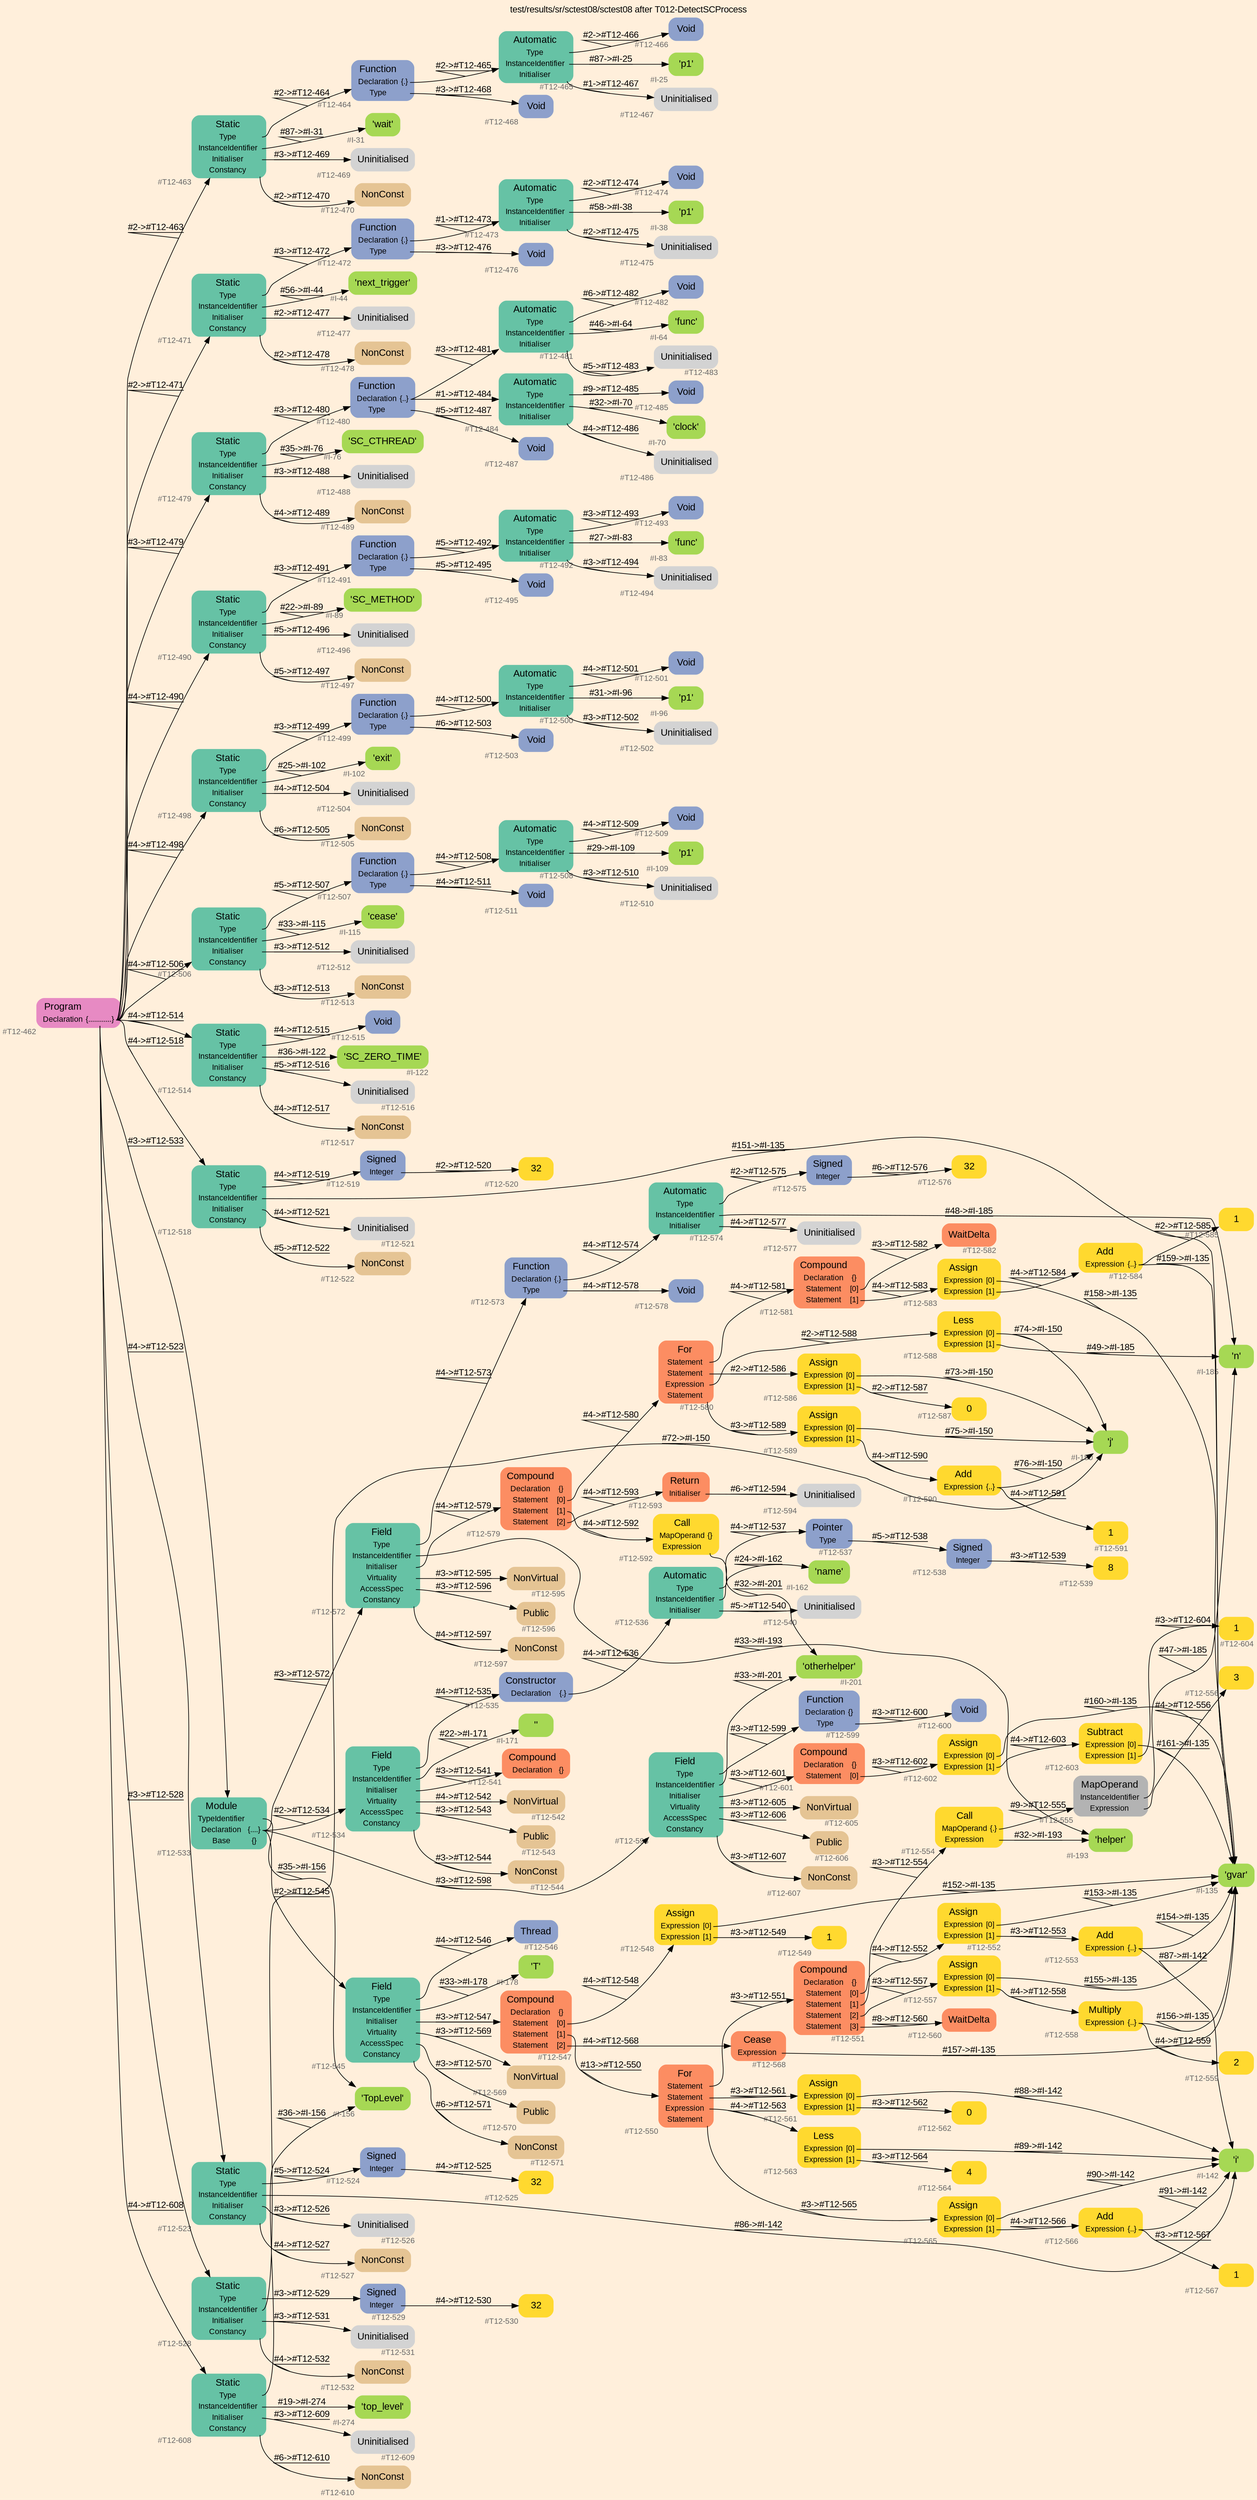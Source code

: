 digraph "test/results/sr/sctest08/sctest08 after T012-DetectSCProcess" {
label = "test/results/sr/sctest08/sctest08 after T012-DetectSCProcess"
labelloc = t
graph [
    rankdir = "LR"
    ranksep = 0.3
    bgcolor = antiquewhite1
    color = black
    fontcolor = black
    fontname = "Arial"
];
node [
    fontname = "Arial"
];
edge [
    fontname = "Arial"
];

// -------------------- node figure --------------------
// -------- block #T12-462 ----------
"#T12-462" [
    fillcolor = "/set28/4"
    xlabel = "#T12-462"
    fontsize = "12"
    fontcolor = grey40
    shape = "plaintext"
    label = <<TABLE BORDER="0" CELLBORDER="0" CELLSPACING="0">
     <TR><TD><FONT COLOR="black" POINT-SIZE="15">Program</FONT></TD></TR>
     <TR><TD><FONT COLOR="black" POINT-SIZE="12">Declaration</FONT></TD><TD PORT="port0"><FONT COLOR="black" POINT-SIZE="12">{............}</FONT></TD></TR>
    </TABLE>>
    style = "rounded,filled"
];

// -------- block #T12-463 ----------
"#T12-463" [
    fillcolor = "/set28/1"
    xlabel = "#T12-463"
    fontsize = "12"
    fontcolor = grey40
    shape = "plaintext"
    label = <<TABLE BORDER="0" CELLBORDER="0" CELLSPACING="0">
     <TR><TD><FONT COLOR="black" POINT-SIZE="15">Static</FONT></TD></TR>
     <TR><TD><FONT COLOR="black" POINT-SIZE="12">Type</FONT></TD><TD PORT="port0"></TD></TR>
     <TR><TD><FONT COLOR="black" POINT-SIZE="12">InstanceIdentifier</FONT></TD><TD PORT="port1"></TD></TR>
     <TR><TD><FONT COLOR="black" POINT-SIZE="12">Initialiser</FONT></TD><TD PORT="port2"></TD></TR>
     <TR><TD><FONT COLOR="black" POINT-SIZE="12">Constancy</FONT></TD><TD PORT="port3"></TD></TR>
    </TABLE>>
    style = "rounded,filled"
];

// -------- block #T12-464 ----------
"#T12-464" [
    fillcolor = "/set28/3"
    xlabel = "#T12-464"
    fontsize = "12"
    fontcolor = grey40
    shape = "plaintext"
    label = <<TABLE BORDER="0" CELLBORDER="0" CELLSPACING="0">
     <TR><TD><FONT COLOR="black" POINT-SIZE="15">Function</FONT></TD></TR>
     <TR><TD><FONT COLOR="black" POINT-SIZE="12">Declaration</FONT></TD><TD PORT="port0"><FONT COLOR="black" POINT-SIZE="12">{.}</FONT></TD></TR>
     <TR><TD><FONT COLOR="black" POINT-SIZE="12">Type</FONT></TD><TD PORT="port1"></TD></TR>
    </TABLE>>
    style = "rounded,filled"
];

// -------- block #T12-465 ----------
"#T12-465" [
    fillcolor = "/set28/1"
    xlabel = "#T12-465"
    fontsize = "12"
    fontcolor = grey40
    shape = "plaintext"
    label = <<TABLE BORDER="0" CELLBORDER="0" CELLSPACING="0">
     <TR><TD><FONT COLOR="black" POINT-SIZE="15">Automatic</FONT></TD></TR>
     <TR><TD><FONT COLOR="black" POINT-SIZE="12">Type</FONT></TD><TD PORT="port0"></TD></TR>
     <TR><TD><FONT COLOR="black" POINT-SIZE="12">InstanceIdentifier</FONT></TD><TD PORT="port1"></TD></TR>
     <TR><TD><FONT COLOR="black" POINT-SIZE="12">Initialiser</FONT></TD><TD PORT="port2"></TD></TR>
    </TABLE>>
    style = "rounded,filled"
];

// -------- block #T12-466 ----------
"#T12-466" [
    fillcolor = "/set28/3"
    xlabel = "#T12-466"
    fontsize = "12"
    fontcolor = grey40
    shape = "plaintext"
    label = <<TABLE BORDER="0" CELLBORDER="0" CELLSPACING="0">
     <TR><TD><FONT COLOR="black" POINT-SIZE="15">Void</FONT></TD></TR>
    </TABLE>>
    style = "rounded,filled"
];

// -------- block #I-25 ----------
"#I-25" [
    fillcolor = "/set28/5"
    xlabel = "#I-25"
    fontsize = "12"
    fontcolor = grey40
    shape = "plaintext"
    label = <<TABLE BORDER="0" CELLBORDER="0" CELLSPACING="0">
     <TR><TD><FONT COLOR="black" POINT-SIZE="15">'p1'</FONT></TD></TR>
    </TABLE>>
    style = "rounded,filled"
];

// -------- block #T12-467 ----------
"#T12-467" [
    xlabel = "#T12-467"
    fontsize = "12"
    fontcolor = grey40
    shape = "plaintext"
    label = <<TABLE BORDER="0" CELLBORDER="0" CELLSPACING="0">
     <TR><TD><FONT COLOR="black" POINT-SIZE="15">Uninitialised</FONT></TD></TR>
    </TABLE>>
    style = "rounded,filled"
];

// -------- block #T12-468 ----------
"#T12-468" [
    fillcolor = "/set28/3"
    xlabel = "#T12-468"
    fontsize = "12"
    fontcolor = grey40
    shape = "plaintext"
    label = <<TABLE BORDER="0" CELLBORDER="0" CELLSPACING="0">
     <TR><TD><FONT COLOR="black" POINT-SIZE="15">Void</FONT></TD></TR>
    </TABLE>>
    style = "rounded,filled"
];

// -------- block #I-31 ----------
"#I-31" [
    fillcolor = "/set28/5"
    xlabel = "#I-31"
    fontsize = "12"
    fontcolor = grey40
    shape = "plaintext"
    label = <<TABLE BORDER="0" CELLBORDER="0" CELLSPACING="0">
     <TR><TD><FONT COLOR="black" POINT-SIZE="15">'wait'</FONT></TD></TR>
    </TABLE>>
    style = "rounded,filled"
];

// -------- block #T12-469 ----------
"#T12-469" [
    xlabel = "#T12-469"
    fontsize = "12"
    fontcolor = grey40
    shape = "plaintext"
    label = <<TABLE BORDER="0" CELLBORDER="0" CELLSPACING="0">
     <TR><TD><FONT COLOR="black" POINT-SIZE="15">Uninitialised</FONT></TD></TR>
    </TABLE>>
    style = "rounded,filled"
];

// -------- block #T12-470 ----------
"#T12-470" [
    fillcolor = "/set28/7"
    xlabel = "#T12-470"
    fontsize = "12"
    fontcolor = grey40
    shape = "plaintext"
    label = <<TABLE BORDER="0" CELLBORDER="0" CELLSPACING="0">
     <TR><TD><FONT COLOR="black" POINT-SIZE="15">NonConst</FONT></TD></TR>
    </TABLE>>
    style = "rounded,filled"
];

// -------- block #T12-471 ----------
"#T12-471" [
    fillcolor = "/set28/1"
    xlabel = "#T12-471"
    fontsize = "12"
    fontcolor = grey40
    shape = "plaintext"
    label = <<TABLE BORDER="0" CELLBORDER="0" CELLSPACING="0">
     <TR><TD><FONT COLOR="black" POINT-SIZE="15">Static</FONT></TD></TR>
     <TR><TD><FONT COLOR="black" POINT-SIZE="12">Type</FONT></TD><TD PORT="port0"></TD></TR>
     <TR><TD><FONT COLOR="black" POINT-SIZE="12">InstanceIdentifier</FONT></TD><TD PORT="port1"></TD></TR>
     <TR><TD><FONT COLOR="black" POINT-SIZE="12">Initialiser</FONT></TD><TD PORT="port2"></TD></TR>
     <TR><TD><FONT COLOR="black" POINT-SIZE="12">Constancy</FONT></TD><TD PORT="port3"></TD></TR>
    </TABLE>>
    style = "rounded,filled"
];

// -------- block #T12-472 ----------
"#T12-472" [
    fillcolor = "/set28/3"
    xlabel = "#T12-472"
    fontsize = "12"
    fontcolor = grey40
    shape = "plaintext"
    label = <<TABLE BORDER="0" CELLBORDER="0" CELLSPACING="0">
     <TR><TD><FONT COLOR="black" POINT-SIZE="15">Function</FONT></TD></TR>
     <TR><TD><FONT COLOR="black" POINT-SIZE="12">Declaration</FONT></TD><TD PORT="port0"><FONT COLOR="black" POINT-SIZE="12">{.}</FONT></TD></TR>
     <TR><TD><FONT COLOR="black" POINT-SIZE="12">Type</FONT></TD><TD PORT="port1"></TD></TR>
    </TABLE>>
    style = "rounded,filled"
];

// -------- block #T12-473 ----------
"#T12-473" [
    fillcolor = "/set28/1"
    xlabel = "#T12-473"
    fontsize = "12"
    fontcolor = grey40
    shape = "plaintext"
    label = <<TABLE BORDER="0" CELLBORDER="0" CELLSPACING="0">
     <TR><TD><FONT COLOR="black" POINT-SIZE="15">Automatic</FONT></TD></TR>
     <TR><TD><FONT COLOR="black" POINT-SIZE="12">Type</FONT></TD><TD PORT="port0"></TD></TR>
     <TR><TD><FONT COLOR="black" POINT-SIZE="12">InstanceIdentifier</FONT></TD><TD PORT="port1"></TD></TR>
     <TR><TD><FONT COLOR="black" POINT-SIZE="12">Initialiser</FONT></TD><TD PORT="port2"></TD></TR>
    </TABLE>>
    style = "rounded,filled"
];

// -------- block #T12-474 ----------
"#T12-474" [
    fillcolor = "/set28/3"
    xlabel = "#T12-474"
    fontsize = "12"
    fontcolor = grey40
    shape = "plaintext"
    label = <<TABLE BORDER="0" CELLBORDER="0" CELLSPACING="0">
     <TR><TD><FONT COLOR="black" POINT-SIZE="15">Void</FONT></TD></TR>
    </TABLE>>
    style = "rounded,filled"
];

// -------- block #I-38 ----------
"#I-38" [
    fillcolor = "/set28/5"
    xlabel = "#I-38"
    fontsize = "12"
    fontcolor = grey40
    shape = "plaintext"
    label = <<TABLE BORDER="0" CELLBORDER="0" CELLSPACING="0">
     <TR><TD><FONT COLOR="black" POINT-SIZE="15">'p1'</FONT></TD></TR>
    </TABLE>>
    style = "rounded,filled"
];

// -------- block #T12-475 ----------
"#T12-475" [
    xlabel = "#T12-475"
    fontsize = "12"
    fontcolor = grey40
    shape = "plaintext"
    label = <<TABLE BORDER="0" CELLBORDER="0" CELLSPACING="0">
     <TR><TD><FONT COLOR="black" POINT-SIZE="15">Uninitialised</FONT></TD></TR>
    </TABLE>>
    style = "rounded,filled"
];

// -------- block #T12-476 ----------
"#T12-476" [
    fillcolor = "/set28/3"
    xlabel = "#T12-476"
    fontsize = "12"
    fontcolor = grey40
    shape = "plaintext"
    label = <<TABLE BORDER="0" CELLBORDER="0" CELLSPACING="0">
     <TR><TD><FONT COLOR="black" POINT-SIZE="15">Void</FONT></TD></TR>
    </TABLE>>
    style = "rounded,filled"
];

// -------- block #I-44 ----------
"#I-44" [
    fillcolor = "/set28/5"
    xlabel = "#I-44"
    fontsize = "12"
    fontcolor = grey40
    shape = "plaintext"
    label = <<TABLE BORDER="0" CELLBORDER="0" CELLSPACING="0">
     <TR><TD><FONT COLOR="black" POINT-SIZE="15">'next_trigger'</FONT></TD></TR>
    </TABLE>>
    style = "rounded,filled"
];

// -------- block #T12-477 ----------
"#T12-477" [
    xlabel = "#T12-477"
    fontsize = "12"
    fontcolor = grey40
    shape = "plaintext"
    label = <<TABLE BORDER="0" CELLBORDER="0" CELLSPACING="0">
     <TR><TD><FONT COLOR="black" POINT-SIZE="15">Uninitialised</FONT></TD></TR>
    </TABLE>>
    style = "rounded,filled"
];

// -------- block #T12-478 ----------
"#T12-478" [
    fillcolor = "/set28/7"
    xlabel = "#T12-478"
    fontsize = "12"
    fontcolor = grey40
    shape = "plaintext"
    label = <<TABLE BORDER="0" CELLBORDER="0" CELLSPACING="0">
     <TR><TD><FONT COLOR="black" POINT-SIZE="15">NonConst</FONT></TD></TR>
    </TABLE>>
    style = "rounded,filled"
];

// -------- block #T12-479 ----------
"#T12-479" [
    fillcolor = "/set28/1"
    xlabel = "#T12-479"
    fontsize = "12"
    fontcolor = grey40
    shape = "plaintext"
    label = <<TABLE BORDER="0" CELLBORDER="0" CELLSPACING="0">
     <TR><TD><FONT COLOR="black" POINT-SIZE="15">Static</FONT></TD></TR>
     <TR><TD><FONT COLOR="black" POINT-SIZE="12">Type</FONT></TD><TD PORT="port0"></TD></TR>
     <TR><TD><FONT COLOR="black" POINT-SIZE="12">InstanceIdentifier</FONT></TD><TD PORT="port1"></TD></TR>
     <TR><TD><FONT COLOR="black" POINT-SIZE="12">Initialiser</FONT></TD><TD PORT="port2"></TD></TR>
     <TR><TD><FONT COLOR="black" POINT-SIZE="12">Constancy</FONT></TD><TD PORT="port3"></TD></TR>
    </TABLE>>
    style = "rounded,filled"
];

// -------- block #T12-480 ----------
"#T12-480" [
    fillcolor = "/set28/3"
    xlabel = "#T12-480"
    fontsize = "12"
    fontcolor = grey40
    shape = "plaintext"
    label = <<TABLE BORDER="0" CELLBORDER="0" CELLSPACING="0">
     <TR><TD><FONT COLOR="black" POINT-SIZE="15">Function</FONT></TD></TR>
     <TR><TD><FONT COLOR="black" POINT-SIZE="12">Declaration</FONT></TD><TD PORT="port0"><FONT COLOR="black" POINT-SIZE="12">{..}</FONT></TD></TR>
     <TR><TD><FONT COLOR="black" POINT-SIZE="12">Type</FONT></TD><TD PORT="port1"></TD></TR>
    </TABLE>>
    style = "rounded,filled"
];

// -------- block #T12-481 ----------
"#T12-481" [
    fillcolor = "/set28/1"
    xlabel = "#T12-481"
    fontsize = "12"
    fontcolor = grey40
    shape = "plaintext"
    label = <<TABLE BORDER="0" CELLBORDER="0" CELLSPACING="0">
     <TR><TD><FONT COLOR="black" POINT-SIZE="15">Automatic</FONT></TD></TR>
     <TR><TD><FONT COLOR="black" POINT-SIZE="12">Type</FONT></TD><TD PORT="port0"></TD></TR>
     <TR><TD><FONT COLOR="black" POINT-SIZE="12">InstanceIdentifier</FONT></TD><TD PORT="port1"></TD></TR>
     <TR><TD><FONT COLOR="black" POINT-SIZE="12">Initialiser</FONT></TD><TD PORT="port2"></TD></TR>
    </TABLE>>
    style = "rounded,filled"
];

// -------- block #T12-482 ----------
"#T12-482" [
    fillcolor = "/set28/3"
    xlabel = "#T12-482"
    fontsize = "12"
    fontcolor = grey40
    shape = "plaintext"
    label = <<TABLE BORDER="0" CELLBORDER="0" CELLSPACING="0">
     <TR><TD><FONT COLOR="black" POINT-SIZE="15">Void</FONT></TD></TR>
    </TABLE>>
    style = "rounded,filled"
];

// -------- block #I-64 ----------
"#I-64" [
    fillcolor = "/set28/5"
    xlabel = "#I-64"
    fontsize = "12"
    fontcolor = grey40
    shape = "plaintext"
    label = <<TABLE BORDER="0" CELLBORDER="0" CELLSPACING="0">
     <TR><TD><FONT COLOR="black" POINT-SIZE="15">'func'</FONT></TD></TR>
    </TABLE>>
    style = "rounded,filled"
];

// -------- block #T12-483 ----------
"#T12-483" [
    xlabel = "#T12-483"
    fontsize = "12"
    fontcolor = grey40
    shape = "plaintext"
    label = <<TABLE BORDER="0" CELLBORDER="0" CELLSPACING="0">
     <TR><TD><FONT COLOR="black" POINT-SIZE="15">Uninitialised</FONT></TD></TR>
    </TABLE>>
    style = "rounded,filled"
];

// -------- block #T12-484 ----------
"#T12-484" [
    fillcolor = "/set28/1"
    xlabel = "#T12-484"
    fontsize = "12"
    fontcolor = grey40
    shape = "plaintext"
    label = <<TABLE BORDER="0" CELLBORDER="0" CELLSPACING="0">
     <TR><TD><FONT COLOR="black" POINT-SIZE="15">Automatic</FONT></TD></TR>
     <TR><TD><FONT COLOR="black" POINT-SIZE="12">Type</FONT></TD><TD PORT="port0"></TD></TR>
     <TR><TD><FONT COLOR="black" POINT-SIZE="12">InstanceIdentifier</FONT></TD><TD PORT="port1"></TD></TR>
     <TR><TD><FONT COLOR="black" POINT-SIZE="12">Initialiser</FONT></TD><TD PORT="port2"></TD></TR>
    </TABLE>>
    style = "rounded,filled"
];

// -------- block #T12-485 ----------
"#T12-485" [
    fillcolor = "/set28/3"
    xlabel = "#T12-485"
    fontsize = "12"
    fontcolor = grey40
    shape = "plaintext"
    label = <<TABLE BORDER="0" CELLBORDER="0" CELLSPACING="0">
     <TR><TD><FONT COLOR="black" POINT-SIZE="15">Void</FONT></TD></TR>
    </TABLE>>
    style = "rounded,filled"
];

// -------- block #I-70 ----------
"#I-70" [
    fillcolor = "/set28/5"
    xlabel = "#I-70"
    fontsize = "12"
    fontcolor = grey40
    shape = "plaintext"
    label = <<TABLE BORDER="0" CELLBORDER="0" CELLSPACING="0">
     <TR><TD><FONT COLOR="black" POINT-SIZE="15">'clock'</FONT></TD></TR>
    </TABLE>>
    style = "rounded,filled"
];

// -------- block #T12-486 ----------
"#T12-486" [
    xlabel = "#T12-486"
    fontsize = "12"
    fontcolor = grey40
    shape = "plaintext"
    label = <<TABLE BORDER="0" CELLBORDER="0" CELLSPACING="0">
     <TR><TD><FONT COLOR="black" POINT-SIZE="15">Uninitialised</FONT></TD></TR>
    </TABLE>>
    style = "rounded,filled"
];

// -------- block #T12-487 ----------
"#T12-487" [
    fillcolor = "/set28/3"
    xlabel = "#T12-487"
    fontsize = "12"
    fontcolor = grey40
    shape = "plaintext"
    label = <<TABLE BORDER="0" CELLBORDER="0" CELLSPACING="0">
     <TR><TD><FONT COLOR="black" POINT-SIZE="15">Void</FONT></TD></TR>
    </TABLE>>
    style = "rounded,filled"
];

// -------- block #I-76 ----------
"#I-76" [
    fillcolor = "/set28/5"
    xlabel = "#I-76"
    fontsize = "12"
    fontcolor = grey40
    shape = "plaintext"
    label = <<TABLE BORDER="0" CELLBORDER="0" CELLSPACING="0">
     <TR><TD><FONT COLOR="black" POINT-SIZE="15">'SC_CTHREAD'</FONT></TD></TR>
    </TABLE>>
    style = "rounded,filled"
];

// -------- block #T12-488 ----------
"#T12-488" [
    xlabel = "#T12-488"
    fontsize = "12"
    fontcolor = grey40
    shape = "plaintext"
    label = <<TABLE BORDER="0" CELLBORDER="0" CELLSPACING="0">
     <TR><TD><FONT COLOR="black" POINT-SIZE="15">Uninitialised</FONT></TD></TR>
    </TABLE>>
    style = "rounded,filled"
];

// -------- block #T12-489 ----------
"#T12-489" [
    fillcolor = "/set28/7"
    xlabel = "#T12-489"
    fontsize = "12"
    fontcolor = grey40
    shape = "plaintext"
    label = <<TABLE BORDER="0" CELLBORDER="0" CELLSPACING="0">
     <TR><TD><FONT COLOR="black" POINT-SIZE="15">NonConst</FONT></TD></TR>
    </TABLE>>
    style = "rounded,filled"
];

// -------- block #T12-490 ----------
"#T12-490" [
    fillcolor = "/set28/1"
    xlabel = "#T12-490"
    fontsize = "12"
    fontcolor = grey40
    shape = "plaintext"
    label = <<TABLE BORDER="0" CELLBORDER="0" CELLSPACING="0">
     <TR><TD><FONT COLOR="black" POINT-SIZE="15">Static</FONT></TD></TR>
     <TR><TD><FONT COLOR="black" POINT-SIZE="12">Type</FONT></TD><TD PORT="port0"></TD></TR>
     <TR><TD><FONT COLOR="black" POINT-SIZE="12">InstanceIdentifier</FONT></TD><TD PORT="port1"></TD></TR>
     <TR><TD><FONT COLOR="black" POINT-SIZE="12">Initialiser</FONT></TD><TD PORT="port2"></TD></TR>
     <TR><TD><FONT COLOR="black" POINT-SIZE="12">Constancy</FONT></TD><TD PORT="port3"></TD></TR>
    </TABLE>>
    style = "rounded,filled"
];

// -------- block #T12-491 ----------
"#T12-491" [
    fillcolor = "/set28/3"
    xlabel = "#T12-491"
    fontsize = "12"
    fontcolor = grey40
    shape = "plaintext"
    label = <<TABLE BORDER="0" CELLBORDER="0" CELLSPACING="0">
     <TR><TD><FONT COLOR="black" POINT-SIZE="15">Function</FONT></TD></TR>
     <TR><TD><FONT COLOR="black" POINT-SIZE="12">Declaration</FONT></TD><TD PORT="port0"><FONT COLOR="black" POINT-SIZE="12">{.}</FONT></TD></TR>
     <TR><TD><FONT COLOR="black" POINT-SIZE="12">Type</FONT></TD><TD PORT="port1"></TD></TR>
    </TABLE>>
    style = "rounded,filled"
];

// -------- block #T12-492 ----------
"#T12-492" [
    fillcolor = "/set28/1"
    xlabel = "#T12-492"
    fontsize = "12"
    fontcolor = grey40
    shape = "plaintext"
    label = <<TABLE BORDER="0" CELLBORDER="0" CELLSPACING="0">
     <TR><TD><FONT COLOR="black" POINT-SIZE="15">Automatic</FONT></TD></TR>
     <TR><TD><FONT COLOR="black" POINT-SIZE="12">Type</FONT></TD><TD PORT="port0"></TD></TR>
     <TR><TD><FONT COLOR="black" POINT-SIZE="12">InstanceIdentifier</FONT></TD><TD PORT="port1"></TD></TR>
     <TR><TD><FONT COLOR="black" POINT-SIZE="12">Initialiser</FONT></TD><TD PORT="port2"></TD></TR>
    </TABLE>>
    style = "rounded,filled"
];

// -------- block #T12-493 ----------
"#T12-493" [
    fillcolor = "/set28/3"
    xlabel = "#T12-493"
    fontsize = "12"
    fontcolor = grey40
    shape = "plaintext"
    label = <<TABLE BORDER="0" CELLBORDER="0" CELLSPACING="0">
     <TR><TD><FONT COLOR="black" POINT-SIZE="15">Void</FONT></TD></TR>
    </TABLE>>
    style = "rounded,filled"
];

// -------- block #I-83 ----------
"#I-83" [
    fillcolor = "/set28/5"
    xlabel = "#I-83"
    fontsize = "12"
    fontcolor = grey40
    shape = "plaintext"
    label = <<TABLE BORDER="0" CELLBORDER="0" CELLSPACING="0">
     <TR><TD><FONT COLOR="black" POINT-SIZE="15">'func'</FONT></TD></TR>
    </TABLE>>
    style = "rounded,filled"
];

// -------- block #T12-494 ----------
"#T12-494" [
    xlabel = "#T12-494"
    fontsize = "12"
    fontcolor = grey40
    shape = "plaintext"
    label = <<TABLE BORDER="0" CELLBORDER="0" CELLSPACING="0">
     <TR><TD><FONT COLOR="black" POINT-SIZE="15">Uninitialised</FONT></TD></TR>
    </TABLE>>
    style = "rounded,filled"
];

// -------- block #T12-495 ----------
"#T12-495" [
    fillcolor = "/set28/3"
    xlabel = "#T12-495"
    fontsize = "12"
    fontcolor = grey40
    shape = "plaintext"
    label = <<TABLE BORDER="0" CELLBORDER="0" CELLSPACING="0">
     <TR><TD><FONT COLOR="black" POINT-SIZE="15">Void</FONT></TD></TR>
    </TABLE>>
    style = "rounded,filled"
];

// -------- block #I-89 ----------
"#I-89" [
    fillcolor = "/set28/5"
    xlabel = "#I-89"
    fontsize = "12"
    fontcolor = grey40
    shape = "plaintext"
    label = <<TABLE BORDER="0" CELLBORDER="0" CELLSPACING="0">
     <TR><TD><FONT COLOR="black" POINT-SIZE="15">'SC_METHOD'</FONT></TD></TR>
    </TABLE>>
    style = "rounded,filled"
];

// -------- block #T12-496 ----------
"#T12-496" [
    xlabel = "#T12-496"
    fontsize = "12"
    fontcolor = grey40
    shape = "plaintext"
    label = <<TABLE BORDER="0" CELLBORDER="0" CELLSPACING="0">
     <TR><TD><FONT COLOR="black" POINT-SIZE="15">Uninitialised</FONT></TD></TR>
    </TABLE>>
    style = "rounded,filled"
];

// -------- block #T12-497 ----------
"#T12-497" [
    fillcolor = "/set28/7"
    xlabel = "#T12-497"
    fontsize = "12"
    fontcolor = grey40
    shape = "plaintext"
    label = <<TABLE BORDER="0" CELLBORDER="0" CELLSPACING="0">
     <TR><TD><FONT COLOR="black" POINT-SIZE="15">NonConst</FONT></TD></TR>
    </TABLE>>
    style = "rounded,filled"
];

// -------- block #T12-498 ----------
"#T12-498" [
    fillcolor = "/set28/1"
    xlabel = "#T12-498"
    fontsize = "12"
    fontcolor = grey40
    shape = "plaintext"
    label = <<TABLE BORDER="0" CELLBORDER="0" CELLSPACING="0">
     <TR><TD><FONT COLOR="black" POINT-SIZE="15">Static</FONT></TD></TR>
     <TR><TD><FONT COLOR="black" POINT-SIZE="12">Type</FONT></TD><TD PORT="port0"></TD></TR>
     <TR><TD><FONT COLOR="black" POINT-SIZE="12">InstanceIdentifier</FONT></TD><TD PORT="port1"></TD></TR>
     <TR><TD><FONT COLOR="black" POINT-SIZE="12">Initialiser</FONT></TD><TD PORT="port2"></TD></TR>
     <TR><TD><FONT COLOR="black" POINT-SIZE="12">Constancy</FONT></TD><TD PORT="port3"></TD></TR>
    </TABLE>>
    style = "rounded,filled"
];

// -------- block #T12-499 ----------
"#T12-499" [
    fillcolor = "/set28/3"
    xlabel = "#T12-499"
    fontsize = "12"
    fontcolor = grey40
    shape = "plaintext"
    label = <<TABLE BORDER="0" CELLBORDER="0" CELLSPACING="0">
     <TR><TD><FONT COLOR="black" POINT-SIZE="15">Function</FONT></TD></TR>
     <TR><TD><FONT COLOR="black" POINT-SIZE="12">Declaration</FONT></TD><TD PORT="port0"><FONT COLOR="black" POINT-SIZE="12">{.}</FONT></TD></TR>
     <TR><TD><FONT COLOR="black" POINT-SIZE="12">Type</FONT></TD><TD PORT="port1"></TD></TR>
    </TABLE>>
    style = "rounded,filled"
];

// -------- block #T12-500 ----------
"#T12-500" [
    fillcolor = "/set28/1"
    xlabel = "#T12-500"
    fontsize = "12"
    fontcolor = grey40
    shape = "plaintext"
    label = <<TABLE BORDER="0" CELLBORDER="0" CELLSPACING="0">
     <TR><TD><FONT COLOR="black" POINT-SIZE="15">Automatic</FONT></TD></TR>
     <TR><TD><FONT COLOR="black" POINT-SIZE="12">Type</FONT></TD><TD PORT="port0"></TD></TR>
     <TR><TD><FONT COLOR="black" POINT-SIZE="12">InstanceIdentifier</FONT></TD><TD PORT="port1"></TD></TR>
     <TR><TD><FONT COLOR="black" POINT-SIZE="12">Initialiser</FONT></TD><TD PORT="port2"></TD></TR>
    </TABLE>>
    style = "rounded,filled"
];

// -------- block #T12-501 ----------
"#T12-501" [
    fillcolor = "/set28/3"
    xlabel = "#T12-501"
    fontsize = "12"
    fontcolor = grey40
    shape = "plaintext"
    label = <<TABLE BORDER="0" CELLBORDER="0" CELLSPACING="0">
     <TR><TD><FONT COLOR="black" POINT-SIZE="15">Void</FONT></TD></TR>
    </TABLE>>
    style = "rounded,filled"
];

// -------- block #I-96 ----------
"#I-96" [
    fillcolor = "/set28/5"
    xlabel = "#I-96"
    fontsize = "12"
    fontcolor = grey40
    shape = "plaintext"
    label = <<TABLE BORDER="0" CELLBORDER="0" CELLSPACING="0">
     <TR><TD><FONT COLOR="black" POINT-SIZE="15">'p1'</FONT></TD></TR>
    </TABLE>>
    style = "rounded,filled"
];

// -------- block #T12-502 ----------
"#T12-502" [
    xlabel = "#T12-502"
    fontsize = "12"
    fontcolor = grey40
    shape = "plaintext"
    label = <<TABLE BORDER="0" CELLBORDER="0" CELLSPACING="0">
     <TR><TD><FONT COLOR="black" POINT-SIZE="15">Uninitialised</FONT></TD></TR>
    </TABLE>>
    style = "rounded,filled"
];

// -------- block #T12-503 ----------
"#T12-503" [
    fillcolor = "/set28/3"
    xlabel = "#T12-503"
    fontsize = "12"
    fontcolor = grey40
    shape = "plaintext"
    label = <<TABLE BORDER="0" CELLBORDER="0" CELLSPACING="0">
     <TR><TD><FONT COLOR="black" POINT-SIZE="15">Void</FONT></TD></TR>
    </TABLE>>
    style = "rounded,filled"
];

// -------- block #I-102 ----------
"#I-102" [
    fillcolor = "/set28/5"
    xlabel = "#I-102"
    fontsize = "12"
    fontcolor = grey40
    shape = "plaintext"
    label = <<TABLE BORDER="0" CELLBORDER="0" CELLSPACING="0">
     <TR><TD><FONT COLOR="black" POINT-SIZE="15">'exit'</FONT></TD></TR>
    </TABLE>>
    style = "rounded,filled"
];

// -------- block #T12-504 ----------
"#T12-504" [
    xlabel = "#T12-504"
    fontsize = "12"
    fontcolor = grey40
    shape = "plaintext"
    label = <<TABLE BORDER="0" CELLBORDER="0" CELLSPACING="0">
     <TR><TD><FONT COLOR="black" POINT-SIZE="15">Uninitialised</FONT></TD></TR>
    </TABLE>>
    style = "rounded,filled"
];

// -------- block #T12-505 ----------
"#T12-505" [
    fillcolor = "/set28/7"
    xlabel = "#T12-505"
    fontsize = "12"
    fontcolor = grey40
    shape = "plaintext"
    label = <<TABLE BORDER="0" CELLBORDER="0" CELLSPACING="0">
     <TR><TD><FONT COLOR="black" POINT-SIZE="15">NonConst</FONT></TD></TR>
    </TABLE>>
    style = "rounded,filled"
];

// -------- block #T12-506 ----------
"#T12-506" [
    fillcolor = "/set28/1"
    xlabel = "#T12-506"
    fontsize = "12"
    fontcolor = grey40
    shape = "plaintext"
    label = <<TABLE BORDER="0" CELLBORDER="0" CELLSPACING="0">
     <TR><TD><FONT COLOR="black" POINT-SIZE="15">Static</FONT></TD></TR>
     <TR><TD><FONT COLOR="black" POINT-SIZE="12">Type</FONT></TD><TD PORT="port0"></TD></TR>
     <TR><TD><FONT COLOR="black" POINT-SIZE="12">InstanceIdentifier</FONT></TD><TD PORT="port1"></TD></TR>
     <TR><TD><FONT COLOR="black" POINT-SIZE="12">Initialiser</FONT></TD><TD PORT="port2"></TD></TR>
     <TR><TD><FONT COLOR="black" POINT-SIZE="12">Constancy</FONT></TD><TD PORT="port3"></TD></TR>
    </TABLE>>
    style = "rounded,filled"
];

// -------- block #T12-507 ----------
"#T12-507" [
    fillcolor = "/set28/3"
    xlabel = "#T12-507"
    fontsize = "12"
    fontcolor = grey40
    shape = "plaintext"
    label = <<TABLE BORDER="0" CELLBORDER="0" CELLSPACING="0">
     <TR><TD><FONT COLOR="black" POINT-SIZE="15">Function</FONT></TD></TR>
     <TR><TD><FONT COLOR="black" POINT-SIZE="12">Declaration</FONT></TD><TD PORT="port0"><FONT COLOR="black" POINT-SIZE="12">{.}</FONT></TD></TR>
     <TR><TD><FONT COLOR="black" POINT-SIZE="12">Type</FONT></TD><TD PORT="port1"></TD></TR>
    </TABLE>>
    style = "rounded,filled"
];

// -------- block #T12-508 ----------
"#T12-508" [
    fillcolor = "/set28/1"
    xlabel = "#T12-508"
    fontsize = "12"
    fontcolor = grey40
    shape = "plaintext"
    label = <<TABLE BORDER="0" CELLBORDER="0" CELLSPACING="0">
     <TR><TD><FONT COLOR="black" POINT-SIZE="15">Automatic</FONT></TD></TR>
     <TR><TD><FONT COLOR="black" POINT-SIZE="12">Type</FONT></TD><TD PORT="port0"></TD></TR>
     <TR><TD><FONT COLOR="black" POINT-SIZE="12">InstanceIdentifier</FONT></TD><TD PORT="port1"></TD></TR>
     <TR><TD><FONT COLOR="black" POINT-SIZE="12">Initialiser</FONT></TD><TD PORT="port2"></TD></TR>
    </TABLE>>
    style = "rounded,filled"
];

// -------- block #T12-509 ----------
"#T12-509" [
    fillcolor = "/set28/3"
    xlabel = "#T12-509"
    fontsize = "12"
    fontcolor = grey40
    shape = "plaintext"
    label = <<TABLE BORDER="0" CELLBORDER="0" CELLSPACING="0">
     <TR><TD><FONT COLOR="black" POINT-SIZE="15">Void</FONT></TD></TR>
    </TABLE>>
    style = "rounded,filled"
];

// -------- block #I-109 ----------
"#I-109" [
    fillcolor = "/set28/5"
    xlabel = "#I-109"
    fontsize = "12"
    fontcolor = grey40
    shape = "plaintext"
    label = <<TABLE BORDER="0" CELLBORDER="0" CELLSPACING="0">
     <TR><TD><FONT COLOR="black" POINT-SIZE="15">'p1'</FONT></TD></TR>
    </TABLE>>
    style = "rounded,filled"
];

// -------- block #T12-510 ----------
"#T12-510" [
    xlabel = "#T12-510"
    fontsize = "12"
    fontcolor = grey40
    shape = "plaintext"
    label = <<TABLE BORDER="0" CELLBORDER="0" CELLSPACING="0">
     <TR><TD><FONT COLOR="black" POINT-SIZE="15">Uninitialised</FONT></TD></TR>
    </TABLE>>
    style = "rounded,filled"
];

// -------- block #T12-511 ----------
"#T12-511" [
    fillcolor = "/set28/3"
    xlabel = "#T12-511"
    fontsize = "12"
    fontcolor = grey40
    shape = "plaintext"
    label = <<TABLE BORDER="0" CELLBORDER="0" CELLSPACING="0">
     <TR><TD><FONT COLOR="black" POINT-SIZE="15">Void</FONT></TD></TR>
    </TABLE>>
    style = "rounded,filled"
];

// -------- block #I-115 ----------
"#I-115" [
    fillcolor = "/set28/5"
    xlabel = "#I-115"
    fontsize = "12"
    fontcolor = grey40
    shape = "plaintext"
    label = <<TABLE BORDER="0" CELLBORDER="0" CELLSPACING="0">
     <TR><TD><FONT COLOR="black" POINT-SIZE="15">'cease'</FONT></TD></TR>
    </TABLE>>
    style = "rounded,filled"
];

// -------- block #T12-512 ----------
"#T12-512" [
    xlabel = "#T12-512"
    fontsize = "12"
    fontcolor = grey40
    shape = "plaintext"
    label = <<TABLE BORDER="0" CELLBORDER="0" CELLSPACING="0">
     <TR><TD><FONT COLOR="black" POINT-SIZE="15">Uninitialised</FONT></TD></TR>
    </TABLE>>
    style = "rounded,filled"
];

// -------- block #T12-513 ----------
"#T12-513" [
    fillcolor = "/set28/7"
    xlabel = "#T12-513"
    fontsize = "12"
    fontcolor = grey40
    shape = "plaintext"
    label = <<TABLE BORDER="0" CELLBORDER="0" CELLSPACING="0">
     <TR><TD><FONT COLOR="black" POINT-SIZE="15">NonConst</FONT></TD></TR>
    </TABLE>>
    style = "rounded,filled"
];

// -------- block #T12-514 ----------
"#T12-514" [
    fillcolor = "/set28/1"
    xlabel = "#T12-514"
    fontsize = "12"
    fontcolor = grey40
    shape = "plaintext"
    label = <<TABLE BORDER="0" CELLBORDER="0" CELLSPACING="0">
     <TR><TD><FONT COLOR="black" POINT-SIZE="15">Static</FONT></TD></TR>
     <TR><TD><FONT COLOR="black" POINT-SIZE="12">Type</FONT></TD><TD PORT="port0"></TD></TR>
     <TR><TD><FONT COLOR="black" POINT-SIZE="12">InstanceIdentifier</FONT></TD><TD PORT="port1"></TD></TR>
     <TR><TD><FONT COLOR="black" POINT-SIZE="12">Initialiser</FONT></TD><TD PORT="port2"></TD></TR>
     <TR><TD><FONT COLOR="black" POINT-SIZE="12">Constancy</FONT></TD><TD PORT="port3"></TD></TR>
    </TABLE>>
    style = "rounded,filled"
];

// -------- block #T12-515 ----------
"#T12-515" [
    fillcolor = "/set28/3"
    xlabel = "#T12-515"
    fontsize = "12"
    fontcolor = grey40
    shape = "plaintext"
    label = <<TABLE BORDER="0" CELLBORDER="0" CELLSPACING="0">
     <TR><TD><FONT COLOR="black" POINT-SIZE="15">Void</FONT></TD></TR>
    </TABLE>>
    style = "rounded,filled"
];

// -------- block #I-122 ----------
"#I-122" [
    fillcolor = "/set28/5"
    xlabel = "#I-122"
    fontsize = "12"
    fontcolor = grey40
    shape = "plaintext"
    label = <<TABLE BORDER="0" CELLBORDER="0" CELLSPACING="0">
     <TR><TD><FONT COLOR="black" POINT-SIZE="15">'SC_ZERO_TIME'</FONT></TD></TR>
    </TABLE>>
    style = "rounded,filled"
];

// -------- block #T12-516 ----------
"#T12-516" [
    xlabel = "#T12-516"
    fontsize = "12"
    fontcolor = grey40
    shape = "plaintext"
    label = <<TABLE BORDER="0" CELLBORDER="0" CELLSPACING="0">
     <TR><TD><FONT COLOR="black" POINT-SIZE="15">Uninitialised</FONT></TD></TR>
    </TABLE>>
    style = "rounded,filled"
];

// -------- block #T12-517 ----------
"#T12-517" [
    fillcolor = "/set28/7"
    xlabel = "#T12-517"
    fontsize = "12"
    fontcolor = grey40
    shape = "plaintext"
    label = <<TABLE BORDER="0" CELLBORDER="0" CELLSPACING="0">
     <TR><TD><FONT COLOR="black" POINT-SIZE="15">NonConst</FONT></TD></TR>
    </TABLE>>
    style = "rounded,filled"
];

// -------- block #T12-518 ----------
"#T12-518" [
    fillcolor = "/set28/1"
    xlabel = "#T12-518"
    fontsize = "12"
    fontcolor = grey40
    shape = "plaintext"
    label = <<TABLE BORDER="0" CELLBORDER="0" CELLSPACING="0">
     <TR><TD><FONT COLOR="black" POINT-SIZE="15">Static</FONT></TD></TR>
     <TR><TD><FONT COLOR="black" POINT-SIZE="12">Type</FONT></TD><TD PORT="port0"></TD></TR>
     <TR><TD><FONT COLOR="black" POINT-SIZE="12">InstanceIdentifier</FONT></TD><TD PORT="port1"></TD></TR>
     <TR><TD><FONT COLOR="black" POINT-SIZE="12">Initialiser</FONT></TD><TD PORT="port2"></TD></TR>
     <TR><TD><FONT COLOR="black" POINT-SIZE="12">Constancy</FONT></TD><TD PORT="port3"></TD></TR>
    </TABLE>>
    style = "rounded,filled"
];

// -------- block #T12-519 ----------
"#T12-519" [
    fillcolor = "/set28/3"
    xlabel = "#T12-519"
    fontsize = "12"
    fontcolor = grey40
    shape = "plaintext"
    label = <<TABLE BORDER="0" CELLBORDER="0" CELLSPACING="0">
     <TR><TD><FONT COLOR="black" POINT-SIZE="15">Signed</FONT></TD></TR>
     <TR><TD><FONT COLOR="black" POINT-SIZE="12">Integer</FONT></TD><TD PORT="port0"></TD></TR>
    </TABLE>>
    style = "rounded,filled"
];

// -------- block #T12-520 ----------
"#T12-520" [
    fillcolor = "/set28/6"
    xlabel = "#T12-520"
    fontsize = "12"
    fontcolor = grey40
    shape = "plaintext"
    label = <<TABLE BORDER="0" CELLBORDER="0" CELLSPACING="0">
     <TR><TD><FONT COLOR="black" POINT-SIZE="15">32</FONT></TD></TR>
    </TABLE>>
    style = "rounded,filled"
];

// -------- block #I-135 ----------
"#I-135" [
    fillcolor = "/set28/5"
    xlabel = "#I-135"
    fontsize = "12"
    fontcolor = grey40
    shape = "plaintext"
    label = <<TABLE BORDER="0" CELLBORDER="0" CELLSPACING="0">
     <TR><TD><FONT COLOR="black" POINT-SIZE="15">'gvar'</FONT></TD></TR>
    </TABLE>>
    style = "rounded,filled"
];

// -------- block #T12-521 ----------
"#T12-521" [
    xlabel = "#T12-521"
    fontsize = "12"
    fontcolor = grey40
    shape = "plaintext"
    label = <<TABLE BORDER="0" CELLBORDER="0" CELLSPACING="0">
     <TR><TD><FONT COLOR="black" POINT-SIZE="15">Uninitialised</FONT></TD></TR>
    </TABLE>>
    style = "rounded,filled"
];

// -------- block #T12-522 ----------
"#T12-522" [
    fillcolor = "/set28/7"
    xlabel = "#T12-522"
    fontsize = "12"
    fontcolor = grey40
    shape = "plaintext"
    label = <<TABLE BORDER="0" CELLBORDER="0" CELLSPACING="0">
     <TR><TD><FONT COLOR="black" POINT-SIZE="15">NonConst</FONT></TD></TR>
    </TABLE>>
    style = "rounded,filled"
];

// -------- block #T12-523 ----------
"#T12-523" [
    fillcolor = "/set28/1"
    xlabel = "#T12-523"
    fontsize = "12"
    fontcolor = grey40
    shape = "plaintext"
    label = <<TABLE BORDER="0" CELLBORDER="0" CELLSPACING="0">
     <TR><TD><FONT COLOR="black" POINT-SIZE="15">Static</FONT></TD></TR>
     <TR><TD><FONT COLOR="black" POINT-SIZE="12">Type</FONT></TD><TD PORT="port0"></TD></TR>
     <TR><TD><FONT COLOR="black" POINT-SIZE="12">InstanceIdentifier</FONT></TD><TD PORT="port1"></TD></TR>
     <TR><TD><FONT COLOR="black" POINT-SIZE="12">Initialiser</FONT></TD><TD PORT="port2"></TD></TR>
     <TR><TD><FONT COLOR="black" POINT-SIZE="12">Constancy</FONT></TD><TD PORT="port3"></TD></TR>
    </TABLE>>
    style = "rounded,filled"
];

// -------- block #T12-524 ----------
"#T12-524" [
    fillcolor = "/set28/3"
    xlabel = "#T12-524"
    fontsize = "12"
    fontcolor = grey40
    shape = "plaintext"
    label = <<TABLE BORDER="0" CELLBORDER="0" CELLSPACING="0">
     <TR><TD><FONT COLOR="black" POINT-SIZE="15">Signed</FONT></TD></TR>
     <TR><TD><FONT COLOR="black" POINT-SIZE="12">Integer</FONT></TD><TD PORT="port0"></TD></TR>
    </TABLE>>
    style = "rounded,filled"
];

// -------- block #T12-525 ----------
"#T12-525" [
    fillcolor = "/set28/6"
    xlabel = "#T12-525"
    fontsize = "12"
    fontcolor = grey40
    shape = "plaintext"
    label = <<TABLE BORDER="0" CELLBORDER="0" CELLSPACING="0">
     <TR><TD><FONT COLOR="black" POINT-SIZE="15">32</FONT></TD></TR>
    </TABLE>>
    style = "rounded,filled"
];

// -------- block #I-142 ----------
"#I-142" [
    fillcolor = "/set28/5"
    xlabel = "#I-142"
    fontsize = "12"
    fontcolor = grey40
    shape = "plaintext"
    label = <<TABLE BORDER="0" CELLBORDER="0" CELLSPACING="0">
     <TR><TD><FONT COLOR="black" POINT-SIZE="15">'i'</FONT></TD></TR>
    </TABLE>>
    style = "rounded,filled"
];

// -------- block #T12-526 ----------
"#T12-526" [
    xlabel = "#T12-526"
    fontsize = "12"
    fontcolor = grey40
    shape = "plaintext"
    label = <<TABLE BORDER="0" CELLBORDER="0" CELLSPACING="0">
     <TR><TD><FONT COLOR="black" POINT-SIZE="15">Uninitialised</FONT></TD></TR>
    </TABLE>>
    style = "rounded,filled"
];

// -------- block #T12-527 ----------
"#T12-527" [
    fillcolor = "/set28/7"
    xlabel = "#T12-527"
    fontsize = "12"
    fontcolor = grey40
    shape = "plaintext"
    label = <<TABLE BORDER="0" CELLBORDER="0" CELLSPACING="0">
     <TR><TD><FONT COLOR="black" POINT-SIZE="15">NonConst</FONT></TD></TR>
    </TABLE>>
    style = "rounded,filled"
];

// -------- block #T12-528 ----------
"#T12-528" [
    fillcolor = "/set28/1"
    xlabel = "#T12-528"
    fontsize = "12"
    fontcolor = grey40
    shape = "plaintext"
    label = <<TABLE BORDER="0" CELLBORDER="0" CELLSPACING="0">
     <TR><TD><FONT COLOR="black" POINT-SIZE="15">Static</FONT></TD></TR>
     <TR><TD><FONT COLOR="black" POINT-SIZE="12">Type</FONT></TD><TD PORT="port0"></TD></TR>
     <TR><TD><FONT COLOR="black" POINT-SIZE="12">InstanceIdentifier</FONT></TD><TD PORT="port1"></TD></TR>
     <TR><TD><FONT COLOR="black" POINT-SIZE="12">Initialiser</FONT></TD><TD PORT="port2"></TD></TR>
     <TR><TD><FONT COLOR="black" POINT-SIZE="12">Constancy</FONT></TD><TD PORT="port3"></TD></TR>
    </TABLE>>
    style = "rounded,filled"
];

// -------- block #T12-529 ----------
"#T12-529" [
    fillcolor = "/set28/3"
    xlabel = "#T12-529"
    fontsize = "12"
    fontcolor = grey40
    shape = "plaintext"
    label = <<TABLE BORDER="0" CELLBORDER="0" CELLSPACING="0">
     <TR><TD><FONT COLOR="black" POINT-SIZE="15">Signed</FONT></TD></TR>
     <TR><TD><FONT COLOR="black" POINT-SIZE="12">Integer</FONT></TD><TD PORT="port0"></TD></TR>
    </TABLE>>
    style = "rounded,filled"
];

// -------- block #T12-530 ----------
"#T12-530" [
    fillcolor = "/set28/6"
    xlabel = "#T12-530"
    fontsize = "12"
    fontcolor = grey40
    shape = "plaintext"
    label = <<TABLE BORDER="0" CELLBORDER="0" CELLSPACING="0">
     <TR><TD><FONT COLOR="black" POINT-SIZE="15">32</FONT></TD></TR>
    </TABLE>>
    style = "rounded,filled"
];

// -------- block #I-150 ----------
"#I-150" [
    fillcolor = "/set28/5"
    xlabel = "#I-150"
    fontsize = "12"
    fontcolor = grey40
    shape = "plaintext"
    label = <<TABLE BORDER="0" CELLBORDER="0" CELLSPACING="0">
     <TR><TD><FONT COLOR="black" POINT-SIZE="15">'j'</FONT></TD></TR>
    </TABLE>>
    style = "rounded,filled"
];

// -------- block #T12-531 ----------
"#T12-531" [
    xlabel = "#T12-531"
    fontsize = "12"
    fontcolor = grey40
    shape = "plaintext"
    label = <<TABLE BORDER="0" CELLBORDER="0" CELLSPACING="0">
     <TR><TD><FONT COLOR="black" POINT-SIZE="15">Uninitialised</FONT></TD></TR>
    </TABLE>>
    style = "rounded,filled"
];

// -------- block #T12-532 ----------
"#T12-532" [
    fillcolor = "/set28/7"
    xlabel = "#T12-532"
    fontsize = "12"
    fontcolor = grey40
    shape = "plaintext"
    label = <<TABLE BORDER="0" CELLBORDER="0" CELLSPACING="0">
     <TR><TD><FONT COLOR="black" POINT-SIZE="15">NonConst</FONT></TD></TR>
    </TABLE>>
    style = "rounded,filled"
];

// -------- block #T12-533 ----------
"#T12-533" [
    fillcolor = "/set28/1"
    xlabel = "#T12-533"
    fontsize = "12"
    fontcolor = grey40
    shape = "plaintext"
    label = <<TABLE BORDER="0" CELLBORDER="0" CELLSPACING="0">
     <TR><TD><FONT COLOR="black" POINT-SIZE="15">Module</FONT></TD></TR>
     <TR><TD><FONT COLOR="black" POINT-SIZE="12">TypeIdentifier</FONT></TD><TD PORT="port0"></TD></TR>
     <TR><TD><FONT COLOR="black" POINT-SIZE="12">Declaration</FONT></TD><TD PORT="port1"><FONT COLOR="black" POINT-SIZE="12">{....}</FONT></TD></TR>
     <TR><TD><FONT COLOR="black" POINT-SIZE="12">Base</FONT></TD><TD PORT="port2"><FONT COLOR="black" POINT-SIZE="12">{}</FONT></TD></TR>
    </TABLE>>
    style = "rounded,filled"
];

// -------- block #I-156 ----------
"#I-156" [
    fillcolor = "/set28/5"
    xlabel = "#I-156"
    fontsize = "12"
    fontcolor = grey40
    shape = "plaintext"
    label = <<TABLE BORDER="0" CELLBORDER="0" CELLSPACING="0">
     <TR><TD><FONT COLOR="black" POINT-SIZE="15">'TopLevel'</FONT></TD></TR>
    </TABLE>>
    style = "rounded,filled"
];

// -------- block #T12-534 ----------
"#T12-534" [
    fillcolor = "/set28/1"
    xlabel = "#T12-534"
    fontsize = "12"
    fontcolor = grey40
    shape = "plaintext"
    label = <<TABLE BORDER="0" CELLBORDER="0" CELLSPACING="0">
     <TR><TD><FONT COLOR="black" POINT-SIZE="15">Field</FONT></TD></TR>
     <TR><TD><FONT COLOR="black" POINT-SIZE="12">Type</FONT></TD><TD PORT="port0"></TD></TR>
     <TR><TD><FONT COLOR="black" POINT-SIZE="12">InstanceIdentifier</FONT></TD><TD PORT="port1"></TD></TR>
     <TR><TD><FONT COLOR="black" POINT-SIZE="12">Initialiser</FONT></TD><TD PORT="port2"></TD></TR>
     <TR><TD><FONT COLOR="black" POINT-SIZE="12">Virtuality</FONT></TD><TD PORT="port3"></TD></TR>
     <TR><TD><FONT COLOR="black" POINT-SIZE="12">AccessSpec</FONT></TD><TD PORT="port4"></TD></TR>
     <TR><TD><FONT COLOR="black" POINT-SIZE="12">Constancy</FONT></TD><TD PORT="port5"></TD></TR>
    </TABLE>>
    style = "rounded,filled"
];

// -------- block #T12-535 ----------
"#T12-535" [
    fillcolor = "/set28/3"
    xlabel = "#T12-535"
    fontsize = "12"
    fontcolor = grey40
    shape = "plaintext"
    label = <<TABLE BORDER="0" CELLBORDER="0" CELLSPACING="0">
     <TR><TD><FONT COLOR="black" POINT-SIZE="15">Constructor</FONT></TD></TR>
     <TR><TD><FONT COLOR="black" POINT-SIZE="12">Declaration</FONT></TD><TD PORT="port0"><FONT COLOR="black" POINT-SIZE="12">{.}</FONT></TD></TR>
    </TABLE>>
    style = "rounded,filled"
];

// -------- block #T12-536 ----------
"#T12-536" [
    fillcolor = "/set28/1"
    xlabel = "#T12-536"
    fontsize = "12"
    fontcolor = grey40
    shape = "plaintext"
    label = <<TABLE BORDER="0" CELLBORDER="0" CELLSPACING="0">
     <TR><TD><FONT COLOR="black" POINT-SIZE="15">Automatic</FONT></TD></TR>
     <TR><TD><FONT COLOR="black" POINT-SIZE="12">Type</FONT></TD><TD PORT="port0"></TD></TR>
     <TR><TD><FONT COLOR="black" POINT-SIZE="12">InstanceIdentifier</FONT></TD><TD PORT="port1"></TD></TR>
     <TR><TD><FONT COLOR="black" POINT-SIZE="12">Initialiser</FONT></TD><TD PORT="port2"></TD></TR>
    </TABLE>>
    style = "rounded,filled"
];

// -------- block #T12-537 ----------
"#T12-537" [
    fillcolor = "/set28/3"
    xlabel = "#T12-537"
    fontsize = "12"
    fontcolor = grey40
    shape = "plaintext"
    label = <<TABLE BORDER="0" CELLBORDER="0" CELLSPACING="0">
     <TR><TD><FONT COLOR="black" POINT-SIZE="15">Pointer</FONT></TD></TR>
     <TR><TD><FONT COLOR="black" POINT-SIZE="12">Type</FONT></TD><TD PORT="port0"></TD></TR>
    </TABLE>>
    style = "rounded,filled"
];

// -------- block #T12-538 ----------
"#T12-538" [
    fillcolor = "/set28/3"
    xlabel = "#T12-538"
    fontsize = "12"
    fontcolor = grey40
    shape = "plaintext"
    label = <<TABLE BORDER="0" CELLBORDER="0" CELLSPACING="0">
     <TR><TD><FONT COLOR="black" POINT-SIZE="15">Signed</FONT></TD></TR>
     <TR><TD><FONT COLOR="black" POINT-SIZE="12">Integer</FONT></TD><TD PORT="port0"></TD></TR>
    </TABLE>>
    style = "rounded,filled"
];

// -------- block #T12-539 ----------
"#T12-539" [
    fillcolor = "/set28/6"
    xlabel = "#T12-539"
    fontsize = "12"
    fontcolor = grey40
    shape = "plaintext"
    label = <<TABLE BORDER="0" CELLBORDER="0" CELLSPACING="0">
     <TR><TD><FONT COLOR="black" POINT-SIZE="15">8</FONT></TD></TR>
    </TABLE>>
    style = "rounded,filled"
];

// -------- block #I-162 ----------
"#I-162" [
    fillcolor = "/set28/5"
    xlabel = "#I-162"
    fontsize = "12"
    fontcolor = grey40
    shape = "plaintext"
    label = <<TABLE BORDER="0" CELLBORDER="0" CELLSPACING="0">
     <TR><TD><FONT COLOR="black" POINT-SIZE="15">'name'</FONT></TD></TR>
    </TABLE>>
    style = "rounded,filled"
];

// -------- block #T12-540 ----------
"#T12-540" [
    xlabel = "#T12-540"
    fontsize = "12"
    fontcolor = grey40
    shape = "plaintext"
    label = <<TABLE BORDER="0" CELLBORDER="0" CELLSPACING="0">
     <TR><TD><FONT COLOR="black" POINT-SIZE="15">Uninitialised</FONT></TD></TR>
    </TABLE>>
    style = "rounded,filled"
];

// -------- block #I-171 ----------
"#I-171" [
    fillcolor = "/set28/5"
    xlabel = "#I-171"
    fontsize = "12"
    fontcolor = grey40
    shape = "plaintext"
    label = <<TABLE BORDER="0" CELLBORDER="0" CELLSPACING="0">
     <TR><TD><FONT COLOR="black" POINT-SIZE="15">''</FONT></TD></TR>
    </TABLE>>
    style = "rounded,filled"
];

// -------- block #T12-541 ----------
"#T12-541" [
    fillcolor = "/set28/2"
    xlabel = "#T12-541"
    fontsize = "12"
    fontcolor = grey40
    shape = "plaintext"
    label = <<TABLE BORDER="0" CELLBORDER="0" CELLSPACING="0">
     <TR><TD><FONT COLOR="black" POINT-SIZE="15">Compound</FONT></TD></TR>
     <TR><TD><FONT COLOR="black" POINT-SIZE="12">Declaration</FONT></TD><TD PORT="port0"><FONT COLOR="black" POINT-SIZE="12">{}</FONT></TD></TR>
    </TABLE>>
    style = "rounded,filled"
];

// -------- block #T12-542 ----------
"#T12-542" [
    fillcolor = "/set28/7"
    xlabel = "#T12-542"
    fontsize = "12"
    fontcolor = grey40
    shape = "plaintext"
    label = <<TABLE BORDER="0" CELLBORDER="0" CELLSPACING="0">
     <TR><TD><FONT COLOR="black" POINT-SIZE="15">NonVirtual</FONT></TD></TR>
    </TABLE>>
    style = "rounded,filled"
];

// -------- block #T12-543 ----------
"#T12-543" [
    fillcolor = "/set28/7"
    xlabel = "#T12-543"
    fontsize = "12"
    fontcolor = grey40
    shape = "plaintext"
    label = <<TABLE BORDER="0" CELLBORDER="0" CELLSPACING="0">
     <TR><TD><FONT COLOR="black" POINT-SIZE="15">Public</FONT></TD></TR>
    </TABLE>>
    style = "rounded,filled"
];

// -------- block #T12-544 ----------
"#T12-544" [
    fillcolor = "/set28/7"
    xlabel = "#T12-544"
    fontsize = "12"
    fontcolor = grey40
    shape = "plaintext"
    label = <<TABLE BORDER="0" CELLBORDER="0" CELLSPACING="0">
     <TR><TD><FONT COLOR="black" POINT-SIZE="15">NonConst</FONT></TD></TR>
    </TABLE>>
    style = "rounded,filled"
];

// -------- block #T12-545 ----------
"#T12-545" [
    fillcolor = "/set28/1"
    xlabel = "#T12-545"
    fontsize = "12"
    fontcolor = grey40
    shape = "plaintext"
    label = <<TABLE BORDER="0" CELLBORDER="0" CELLSPACING="0">
     <TR><TD><FONT COLOR="black" POINT-SIZE="15">Field</FONT></TD></TR>
     <TR><TD><FONT COLOR="black" POINT-SIZE="12">Type</FONT></TD><TD PORT="port0"></TD></TR>
     <TR><TD><FONT COLOR="black" POINT-SIZE="12">InstanceIdentifier</FONT></TD><TD PORT="port1"></TD></TR>
     <TR><TD><FONT COLOR="black" POINT-SIZE="12">Initialiser</FONT></TD><TD PORT="port2"></TD></TR>
     <TR><TD><FONT COLOR="black" POINT-SIZE="12">Virtuality</FONT></TD><TD PORT="port3"></TD></TR>
     <TR><TD><FONT COLOR="black" POINT-SIZE="12">AccessSpec</FONT></TD><TD PORT="port4"></TD></TR>
     <TR><TD><FONT COLOR="black" POINT-SIZE="12">Constancy</FONT></TD><TD PORT="port5"></TD></TR>
    </TABLE>>
    style = "rounded,filled"
];

// -------- block #T12-546 ----------
"#T12-546" [
    fillcolor = "/set28/3"
    xlabel = "#T12-546"
    fontsize = "12"
    fontcolor = grey40
    shape = "plaintext"
    label = <<TABLE BORDER="0" CELLBORDER="0" CELLSPACING="0">
     <TR><TD><FONT COLOR="black" POINT-SIZE="15">Thread</FONT></TD></TR>
    </TABLE>>
    style = "rounded,filled"
];

// -------- block #I-178 ----------
"#I-178" [
    fillcolor = "/set28/5"
    xlabel = "#I-178"
    fontsize = "12"
    fontcolor = grey40
    shape = "plaintext"
    label = <<TABLE BORDER="0" CELLBORDER="0" CELLSPACING="0">
     <TR><TD><FONT COLOR="black" POINT-SIZE="15">'T'</FONT></TD></TR>
    </TABLE>>
    style = "rounded,filled"
];

// -------- block #T12-547 ----------
"#T12-547" [
    fillcolor = "/set28/2"
    xlabel = "#T12-547"
    fontsize = "12"
    fontcolor = grey40
    shape = "plaintext"
    label = <<TABLE BORDER="0" CELLBORDER="0" CELLSPACING="0">
     <TR><TD><FONT COLOR="black" POINT-SIZE="15">Compound</FONT></TD></TR>
     <TR><TD><FONT COLOR="black" POINT-SIZE="12">Declaration</FONT></TD><TD PORT="port0"><FONT COLOR="black" POINT-SIZE="12">{}</FONT></TD></TR>
     <TR><TD><FONT COLOR="black" POINT-SIZE="12">Statement</FONT></TD><TD PORT="port1"><FONT COLOR="black" POINT-SIZE="12">[0]</FONT></TD></TR>
     <TR><TD><FONT COLOR="black" POINT-SIZE="12">Statement</FONT></TD><TD PORT="port2"><FONT COLOR="black" POINT-SIZE="12">[1]</FONT></TD></TR>
     <TR><TD><FONT COLOR="black" POINT-SIZE="12">Statement</FONT></TD><TD PORT="port3"><FONT COLOR="black" POINT-SIZE="12">[2]</FONT></TD></TR>
    </TABLE>>
    style = "rounded,filled"
];

// -------- block #T12-548 ----------
"#T12-548" [
    fillcolor = "/set28/6"
    xlabel = "#T12-548"
    fontsize = "12"
    fontcolor = grey40
    shape = "plaintext"
    label = <<TABLE BORDER="0" CELLBORDER="0" CELLSPACING="0">
     <TR><TD><FONT COLOR="black" POINT-SIZE="15">Assign</FONT></TD></TR>
     <TR><TD><FONT COLOR="black" POINT-SIZE="12">Expression</FONT></TD><TD PORT="port0"><FONT COLOR="black" POINT-SIZE="12">[0]</FONT></TD></TR>
     <TR><TD><FONT COLOR="black" POINT-SIZE="12">Expression</FONT></TD><TD PORT="port1"><FONT COLOR="black" POINT-SIZE="12">[1]</FONT></TD></TR>
    </TABLE>>
    style = "rounded,filled"
];

// -------- block #T12-549 ----------
"#T12-549" [
    fillcolor = "/set28/6"
    xlabel = "#T12-549"
    fontsize = "12"
    fontcolor = grey40
    shape = "plaintext"
    label = <<TABLE BORDER="0" CELLBORDER="0" CELLSPACING="0">
     <TR><TD><FONT COLOR="black" POINT-SIZE="15">1</FONT></TD></TR>
    </TABLE>>
    style = "rounded,filled"
];

// -------- block #T12-550 ----------
"#T12-550" [
    fillcolor = "/set28/2"
    xlabel = "#T12-550"
    fontsize = "12"
    fontcolor = grey40
    shape = "plaintext"
    label = <<TABLE BORDER="0" CELLBORDER="0" CELLSPACING="0">
     <TR><TD><FONT COLOR="black" POINT-SIZE="15">For</FONT></TD></TR>
     <TR><TD><FONT COLOR="black" POINT-SIZE="12">Statement</FONT></TD><TD PORT="port0"></TD></TR>
     <TR><TD><FONT COLOR="black" POINT-SIZE="12">Statement</FONT></TD><TD PORT="port1"></TD></TR>
     <TR><TD><FONT COLOR="black" POINT-SIZE="12">Expression</FONT></TD><TD PORT="port2"></TD></TR>
     <TR><TD><FONT COLOR="black" POINT-SIZE="12">Statement</FONT></TD><TD PORT="port3"></TD></TR>
    </TABLE>>
    style = "rounded,filled"
];

// -------- block #T12-551 ----------
"#T12-551" [
    fillcolor = "/set28/2"
    xlabel = "#T12-551"
    fontsize = "12"
    fontcolor = grey40
    shape = "plaintext"
    label = <<TABLE BORDER="0" CELLBORDER="0" CELLSPACING="0">
     <TR><TD><FONT COLOR="black" POINT-SIZE="15">Compound</FONT></TD></TR>
     <TR><TD><FONT COLOR="black" POINT-SIZE="12">Declaration</FONT></TD><TD PORT="port0"><FONT COLOR="black" POINT-SIZE="12">{}</FONT></TD></TR>
     <TR><TD><FONT COLOR="black" POINT-SIZE="12">Statement</FONT></TD><TD PORT="port1"><FONT COLOR="black" POINT-SIZE="12">[0]</FONT></TD></TR>
     <TR><TD><FONT COLOR="black" POINT-SIZE="12">Statement</FONT></TD><TD PORT="port2"><FONT COLOR="black" POINT-SIZE="12">[1]</FONT></TD></TR>
     <TR><TD><FONT COLOR="black" POINT-SIZE="12">Statement</FONT></TD><TD PORT="port3"><FONT COLOR="black" POINT-SIZE="12">[2]</FONT></TD></TR>
     <TR><TD><FONT COLOR="black" POINT-SIZE="12">Statement</FONT></TD><TD PORT="port4"><FONT COLOR="black" POINT-SIZE="12">[3]</FONT></TD></TR>
    </TABLE>>
    style = "rounded,filled"
];

// -------- block #T12-552 ----------
"#T12-552" [
    fillcolor = "/set28/6"
    xlabel = "#T12-552"
    fontsize = "12"
    fontcolor = grey40
    shape = "plaintext"
    label = <<TABLE BORDER="0" CELLBORDER="0" CELLSPACING="0">
     <TR><TD><FONT COLOR="black" POINT-SIZE="15">Assign</FONT></TD></TR>
     <TR><TD><FONT COLOR="black" POINT-SIZE="12">Expression</FONT></TD><TD PORT="port0"><FONT COLOR="black" POINT-SIZE="12">[0]</FONT></TD></TR>
     <TR><TD><FONT COLOR="black" POINT-SIZE="12">Expression</FONT></TD><TD PORT="port1"><FONT COLOR="black" POINT-SIZE="12">[1]</FONT></TD></TR>
    </TABLE>>
    style = "rounded,filled"
];

// -------- block #T12-553 ----------
"#T12-553" [
    fillcolor = "/set28/6"
    xlabel = "#T12-553"
    fontsize = "12"
    fontcolor = grey40
    shape = "plaintext"
    label = <<TABLE BORDER="0" CELLBORDER="0" CELLSPACING="0">
     <TR><TD><FONT COLOR="black" POINT-SIZE="15">Add</FONT></TD></TR>
     <TR><TD><FONT COLOR="black" POINT-SIZE="12">Expression</FONT></TD><TD PORT="port0"><FONT COLOR="black" POINT-SIZE="12">{..}</FONT></TD></TR>
    </TABLE>>
    style = "rounded,filled"
];

// -------- block #T12-554 ----------
"#T12-554" [
    fillcolor = "/set28/6"
    xlabel = "#T12-554"
    fontsize = "12"
    fontcolor = grey40
    shape = "plaintext"
    label = <<TABLE BORDER="0" CELLBORDER="0" CELLSPACING="0">
     <TR><TD><FONT COLOR="black" POINT-SIZE="15">Call</FONT></TD></TR>
     <TR><TD><FONT COLOR="black" POINT-SIZE="12">MapOperand</FONT></TD><TD PORT="port0"><FONT COLOR="black" POINT-SIZE="12">{.}</FONT></TD></TR>
     <TR><TD><FONT COLOR="black" POINT-SIZE="12">Expression</FONT></TD><TD PORT="port1"></TD></TR>
    </TABLE>>
    style = "rounded,filled"
];

// -------- block #T12-555 ----------
"#T12-555" [
    fillcolor = "/set28/8"
    xlabel = "#T12-555"
    fontsize = "12"
    fontcolor = grey40
    shape = "plaintext"
    label = <<TABLE BORDER="0" CELLBORDER="0" CELLSPACING="0">
     <TR><TD><FONT COLOR="black" POINT-SIZE="15">MapOperand</FONT></TD></TR>
     <TR><TD><FONT COLOR="black" POINT-SIZE="12">InstanceIdentifier</FONT></TD><TD PORT="port0"></TD></TR>
     <TR><TD><FONT COLOR="black" POINT-SIZE="12">Expression</FONT></TD><TD PORT="port1"></TD></TR>
    </TABLE>>
    style = "rounded,filled"
];

// -------- block #I-185 ----------
"#I-185" [
    fillcolor = "/set28/5"
    xlabel = "#I-185"
    fontsize = "12"
    fontcolor = grey40
    shape = "plaintext"
    label = <<TABLE BORDER="0" CELLBORDER="0" CELLSPACING="0">
     <TR><TD><FONT COLOR="black" POINT-SIZE="15">'n'</FONT></TD></TR>
    </TABLE>>
    style = "rounded,filled"
];

// -------- block #T12-556 ----------
"#T12-556" [
    fillcolor = "/set28/6"
    xlabel = "#T12-556"
    fontsize = "12"
    fontcolor = grey40
    shape = "plaintext"
    label = <<TABLE BORDER="0" CELLBORDER="0" CELLSPACING="0">
     <TR><TD><FONT COLOR="black" POINT-SIZE="15">3</FONT></TD></TR>
    </TABLE>>
    style = "rounded,filled"
];

// -------- block #I-193 ----------
"#I-193" [
    fillcolor = "/set28/5"
    xlabel = "#I-193"
    fontsize = "12"
    fontcolor = grey40
    shape = "plaintext"
    label = <<TABLE BORDER="0" CELLBORDER="0" CELLSPACING="0">
     <TR><TD><FONT COLOR="black" POINT-SIZE="15">'helper'</FONT></TD></TR>
    </TABLE>>
    style = "rounded,filled"
];

// -------- block #T12-557 ----------
"#T12-557" [
    fillcolor = "/set28/6"
    xlabel = "#T12-557"
    fontsize = "12"
    fontcolor = grey40
    shape = "plaintext"
    label = <<TABLE BORDER="0" CELLBORDER="0" CELLSPACING="0">
     <TR><TD><FONT COLOR="black" POINT-SIZE="15">Assign</FONT></TD></TR>
     <TR><TD><FONT COLOR="black" POINT-SIZE="12">Expression</FONT></TD><TD PORT="port0"><FONT COLOR="black" POINT-SIZE="12">[0]</FONT></TD></TR>
     <TR><TD><FONT COLOR="black" POINT-SIZE="12">Expression</FONT></TD><TD PORT="port1"><FONT COLOR="black" POINT-SIZE="12">[1]</FONT></TD></TR>
    </TABLE>>
    style = "rounded,filled"
];

// -------- block #T12-558 ----------
"#T12-558" [
    fillcolor = "/set28/6"
    xlabel = "#T12-558"
    fontsize = "12"
    fontcolor = grey40
    shape = "plaintext"
    label = <<TABLE BORDER="0" CELLBORDER="0" CELLSPACING="0">
     <TR><TD><FONT COLOR="black" POINT-SIZE="15">Multiply</FONT></TD></TR>
     <TR><TD><FONT COLOR="black" POINT-SIZE="12">Expression</FONT></TD><TD PORT="port0"><FONT COLOR="black" POINT-SIZE="12">{..}</FONT></TD></TR>
    </TABLE>>
    style = "rounded,filled"
];

// -------- block #T12-559 ----------
"#T12-559" [
    fillcolor = "/set28/6"
    xlabel = "#T12-559"
    fontsize = "12"
    fontcolor = grey40
    shape = "plaintext"
    label = <<TABLE BORDER="0" CELLBORDER="0" CELLSPACING="0">
     <TR><TD><FONT COLOR="black" POINT-SIZE="15">2</FONT></TD></TR>
    </TABLE>>
    style = "rounded,filled"
];

// -------- block #T12-560 ----------
"#T12-560" [
    fillcolor = "/set28/2"
    xlabel = "#T12-560"
    fontsize = "12"
    fontcolor = grey40
    shape = "plaintext"
    label = <<TABLE BORDER="0" CELLBORDER="0" CELLSPACING="0">
     <TR><TD><FONT COLOR="black" POINT-SIZE="15">WaitDelta</FONT></TD></TR>
    </TABLE>>
    style = "rounded,filled"
];

// -------- block #T12-561 ----------
"#T12-561" [
    fillcolor = "/set28/6"
    xlabel = "#T12-561"
    fontsize = "12"
    fontcolor = grey40
    shape = "plaintext"
    label = <<TABLE BORDER="0" CELLBORDER="0" CELLSPACING="0">
     <TR><TD><FONT COLOR="black" POINT-SIZE="15">Assign</FONT></TD></TR>
     <TR><TD><FONT COLOR="black" POINT-SIZE="12">Expression</FONT></TD><TD PORT="port0"><FONT COLOR="black" POINT-SIZE="12">[0]</FONT></TD></TR>
     <TR><TD><FONT COLOR="black" POINT-SIZE="12">Expression</FONT></TD><TD PORT="port1"><FONT COLOR="black" POINT-SIZE="12">[1]</FONT></TD></TR>
    </TABLE>>
    style = "rounded,filled"
];

// -------- block #T12-562 ----------
"#T12-562" [
    fillcolor = "/set28/6"
    xlabel = "#T12-562"
    fontsize = "12"
    fontcolor = grey40
    shape = "plaintext"
    label = <<TABLE BORDER="0" CELLBORDER="0" CELLSPACING="0">
     <TR><TD><FONT COLOR="black" POINT-SIZE="15">0</FONT></TD></TR>
    </TABLE>>
    style = "rounded,filled"
];

// -------- block #T12-563 ----------
"#T12-563" [
    fillcolor = "/set28/6"
    xlabel = "#T12-563"
    fontsize = "12"
    fontcolor = grey40
    shape = "plaintext"
    label = <<TABLE BORDER="0" CELLBORDER="0" CELLSPACING="0">
     <TR><TD><FONT COLOR="black" POINT-SIZE="15">Less</FONT></TD></TR>
     <TR><TD><FONT COLOR="black" POINT-SIZE="12">Expression</FONT></TD><TD PORT="port0"><FONT COLOR="black" POINT-SIZE="12">[0]</FONT></TD></TR>
     <TR><TD><FONT COLOR="black" POINT-SIZE="12">Expression</FONT></TD><TD PORT="port1"><FONT COLOR="black" POINT-SIZE="12">[1]</FONT></TD></TR>
    </TABLE>>
    style = "rounded,filled"
];

// -------- block #T12-564 ----------
"#T12-564" [
    fillcolor = "/set28/6"
    xlabel = "#T12-564"
    fontsize = "12"
    fontcolor = grey40
    shape = "plaintext"
    label = <<TABLE BORDER="0" CELLBORDER="0" CELLSPACING="0">
     <TR><TD><FONT COLOR="black" POINT-SIZE="15">4</FONT></TD></TR>
    </TABLE>>
    style = "rounded,filled"
];

// -------- block #T12-565 ----------
"#T12-565" [
    fillcolor = "/set28/6"
    xlabel = "#T12-565"
    fontsize = "12"
    fontcolor = grey40
    shape = "plaintext"
    label = <<TABLE BORDER="0" CELLBORDER="0" CELLSPACING="0">
     <TR><TD><FONT COLOR="black" POINT-SIZE="15">Assign</FONT></TD></TR>
     <TR><TD><FONT COLOR="black" POINT-SIZE="12">Expression</FONT></TD><TD PORT="port0"><FONT COLOR="black" POINT-SIZE="12">[0]</FONT></TD></TR>
     <TR><TD><FONT COLOR="black" POINT-SIZE="12">Expression</FONT></TD><TD PORT="port1"><FONT COLOR="black" POINT-SIZE="12">[1]</FONT></TD></TR>
    </TABLE>>
    style = "rounded,filled"
];

// -------- block #T12-566 ----------
"#T12-566" [
    fillcolor = "/set28/6"
    xlabel = "#T12-566"
    fontsize = "12"
    fontcolor = grey40
    shape = "plaintext"
    label = <<TABLE BORDER="0" CELLBORDER="0" CELLSPACING="0">
     <TR><TD><FONT COLOR="black" POINT-SIZE="15">Add</FONT></TD></TR>
     <TR><TD><FONT COLOR="black" POINT-SIZE="12">Expression</FONT></TD><TD PORT="port0"><FONT COLOR="black" POINT-SIZE="12">{..}</FONT></TD></TR>
    </TABLE>>
    style = "rounded,filled"
];

// -------- block #T12-567 ----------
"#T12-567" [
    fillcolor = "/set28/6"
    xlabel = "#T12-567"
    fontsize = "12"
    fontcolor = grey40
    shape = "plaintext"
    label = <<TABLE BORDER="0" CELLBORDER="0" CELLSPACING="0">
     <TR><TD><FONT COLOR="black" POINT-SIZE="15">1</FONT></TD></TR>
    </TABLE>>
    style = "rounded,filled"
];

// -------- block #T12-568 ----------
"#T12-568" [
    fillcolor = "/set28/2"
    xlabel = "#T12-568"
    fontsize = "12"
    fontcolor = grey40
    shape = "plaintext"
    label = <<TABLE BORDER="0" CELLBORDER="0" CELLSPACING="0">
     <TR><TD><FONT COLOR="black" POINT-SIZE="15">Cease</FONT></TD></TR>
     <TR><TD><FONT COLOR="black" POINT-SIZE="12">Expression</FONT></TD><TD PORT="port0"></TD></TR>
    </TABLE>>
    style = "rounded,filled"
];

// -------- block #T12-569 ----------
"#T12-569" [
    fillcolor = "/set28/7"
    xlabel = "#T12-569"
    fontsize = "12"
    fontcolor = grey40
    shape = "plaintext"
    label = <<TABLE BORDER="0" CELLBORDER="0" CELLSPACING="0">
     <TR><TD><FONT COLOR="black" POINT-SIZE="15">NonVirtual</FONT></TD></TR>
    </TABLE>>
    style = "rounded,filled"
];

// -------- block #T12-570 ----------
"#T12-570" [
    fillcolor = "/set28/7"
    xlabel = "#T12-570"
    fontsize = "12"
    fontcolor = grey40
    shape = "plaintext"
    label = <<TABLE BORDER="0" CELLBORDER="0" CELLSPACING="0">
     <TR><TD><FONT COLOR="black" POINT-SIZE="15">Public</FONT></TD></TR>
    </TABLE>>
    style = "rounded,filled"
];

// -------- block #T12-571 ----------
"#T12-571" [
    fillcolor = "/set28/7"
    xlabel = "#T12-571"
    fontsize = "12"
    fontcolor = grey40
    shape = "plaintext"
    label = <<TABLE BORDER="0" CELLBORDER="0" CELLSPACING="0">
     <TR><TD><FONT COLOR="black" POINT-SIZE="15">NonConst</FONT></TD></TR>
    </TABLE>>
    style = "rounded,filled"
];

// -------- block #T12-572 ----------
"#T12-572" [
    fillcolor = "/set28/1"
    xlabel = "#T12-572"
    fontsize = "12"
    fontcolor = grey40
    shape = "plaintext"
    label = <<TABLE BORDER="0" CELLBORDER="0" CELLSPACING="0">
     <TR><TD><FONT COLOR="black" POINT-SIZE="15">Field</FONT></TD></TR>
     <TR><TD><FONT COLOR="black" POINT-SIZE="12">Type</FONT></TD><TD PORT="port0"></TD></TR>
     <TR><TD><FONT COLOR="black" POINT-SIZE="12">InstanceIdentifier</FONT></TD><TD PORT="port1"></TD></TR>
     <TR><TD><FONT COLOR="black" POINT-SIZE="12">Initialiser</FONT></TD><TD PORT="port2"></TD></TR>
     <TR><TD><FONT COLOR="black" POINT-SIZE="12">Virtuality</FONT></TD><TD PORT="port3"></TD></TR>
     <TR><TD><FONT COLOR="black" POINT-SIZE="12">AccessSpec</FONT></TD><TD PORT="port4"></TD></TR>
     <TR><TD><FONT COLOR="black" POINT-SIZE="12">Constancy</FONT></TD><TD PORT="port5"></TD></TR>
    </TABLE>>
    style = "rounded,filled"
];

// -------- block #T12-573 ----------
"#T12-573" [
    fillcolor = "/set28/3"
    xlabel = "#T12-573"
    fontsize = "12"
    fontcolor = grey40
    shape = "plaintext"
    label = <<TABLE BORDER="0" CELLBORDER="0" CELLSPACING="0">
     <TR><TD><FONT COLOR="black" POINT-SIZE="15">Function</FONT></TD></TR>
     <TR><TD><FONT COLOR="black" POINT-SIZE="12">Declaration</FONT></TD><TD PORT="port0"><FONT COLOR="black" POINT-SIZE="12">{.}</FONT></TD></TR>
     <TR><TD><FONT COLOR="black" POINT-SIZE="12">Type</FONT></TD><TD PORT="port1"></TD></TR>
    </TABLE>>
    style = "rounded,filled"
];

// -------- block #T12-574 ----------
"#T12-574" [
    fillcolor = "/set28/1"
    xlabel = "#T12-574"
    fontsize = "12"
    fontcolor = grey40
    shape = "plaintext"
    label = <<TABLE BORDER="0" CELLBORDER="0" CELLSPACING="0">
     <TR><TD><FONT COLOR="black" POINT-SIZE="15">Automatic</FONT></TD></TR>
     <TR><TD><FONT COLOR="black" POINT-SIZE="12">Type</FONT></TD><TD PORT="port0"></TD></TR>
     <TR><TD><FONT COLOR="black" POINT-SIZE="12">InstanceIdentifier</FONT></TD><TD PORT="port1"></TD></TR>
     <TR><TD><FONT COLOR="black" POINT-SIZE="12">Initialiser</FONT></TD><TD PORT="port2"></TD></TR>
    </TABLE>>
    style = "rounded,filled"
];

// -------- block #T12-575 ----------
"#T12-575" [
    fillcolor = "/set28/3"
    xlabel = "#T12-575"
    fontsize = "12"
    fontcolor = grey40
    shape = "plaintext"
    label = <<TABLE BORDER="0" CELLBORDER="0" CELLSPACING="0">
     <TR><TD><FONT COLOR="black" POINT-SIZE="15">Signed</FONT></TD></TR>
     <TR><TD><FONT COLOR="black" POINT-SIZE="12">Integer</FONT></TD><TD PORT="port0"></TD></TR>
    </TABLE>>
    style = "rounded,filled"
];

// -------- block #T12-576 ----------
"#T12-576" [
    fillcolor = "/set28/6"
    xlabel = "#T12-576"
    fontsize = "12"
    fontcolor = grey40
    shape = "plaintext"
    label = <<TABLE BORDER="0" CELLBORDER="0" CELLSPACING="0">
     <TR><TD><FONT COLOR="black" POINT-SIZE="15">32</FONT></TD></TR>
    </TABLE>>
    style = "rounded,filled"
];

// -------- block #T12-577 ----------
"#T12-577" [
    xlabel = "#T12-577"
    fontsize = "12"
    fontcolor = grey40
    shape = "plaintext"
    label = <<TABLE BORDER="0" CELLBORDER="0" CELLSPACING="0">
     <TR><TD><FONT COLOR="black" POINT-SIZE="15">Uninitialised</FONT></TD></TR>
    </TABLE>>
    style = "rounded,filled"
];

// -------- block #T12-578 ----------
"#T12-578" [
    fillcolor = "/set28/3"
    xlabel = "#T12-578"
    fontsize = "12"
    fontcolor = grey40
    shape = "plaintext"
    label = <<TABLE BORDER="0" CELLBORDER="0" CELLSPACING="0">
     <TR><TD><FONT COLOR="black" POINT-SIZE="15">Void</FONT></TD></TR>
    </TABLE>>
    style = "rounded,filled"
];

// -------- block #T12-579 ----------
"#T12-579" [
    fillcolor = "/set28/2"
    xlabel = "#T12-579"
    fontsize = "12"
    fontcolor = grey40
    shape = "plaintext"
    label = <<TABLE BORDER="0" CELLBORDER="0" CELLSPACING="0">
     <TR><TD><FONT COLOR="black" POINT-SIZE="15">Compound</FONT></TD></TR>
     <TR><TD><FONT COLOR="black" POINT-SIZE="12">Declaration</FONT></TD><TD PORT="port0"><FONT COLOR="black" POINT-SIZE="12">{}</FONT></TD></TR>
     <TR><TD><FONT COLOR="black" POINT-SIZE="12">Statement</FONT></TD><TD PORT="port1"><FONT COLOR="black" POINT-SIZE="12">[0]</FONT></TD></TR>
     <TR><TD><FONT COLOR="black" POINT-SIZE="12">Statement</FONT></TD><TD PORT="port2"><FONT COLOR="black" POINT-SIZE="12">[1]</FONT></TD></TR>
     <TR><TD><FONT COLOR="black" POINT-SIZE="12">Statement</FONT></TD><TD PORT="port3"><FONT COLOR="black" POINT-SIZE="12">[2]</FONT></TD></TR>
    </TABLE>>
    style = "rounded,filled"
];

// -------- block #T12-580 ----------
"#T12-580" [
    fillcolor = "/set28/2"
    xlabel = "#T12-580"
    fontsize = "12"
    fontcolor = grey40
    shape = "plaintext"
    label = <<TABLE BORDER="0" CELLBORDER="0" CELLSPACING="0">
     <TR><TD><FONT COLOR="black" POINT-SIZE="15">For</FONT></TD></TR>
     <TR><TD><FONT COLOR="black" POINT-SIZE="12">Statement</FONT></TD><TD PORT="port0"></TD></TR>
     <TR><TD><FONT COLOR="black" POINT-SIZE="12">Statement</FONT></TD><TD PORT="port1"></TD></TR>
     <TR><TD><FONT COLOR="black" POINT-SIZE="12">Expression</FONT></TD><TD PORT="port2"></TD></TR>
     <TR><TD><FONT COLOR="black" POINT-SIZE="12">Statement</FONT></TD><TD PORT="port3"></TD></TR>
    </TABLE>>
    style = "rounded,filled"
];

// -------- block #T12-581 ----------
"#T12-581" [
    fillcolor = "/set28/2"
    xlabel = "#T12-581"
    fontsize = "12"
    fontcolor = grey40
    shape = "plaintext"
    label = <<TABLE BORDER="0" CELLBORDER="0" CELLSPACING="0">
     <TR><TD><FONT COLOR="black" POINT-SIZE="15">Compound</FONT></TD></TR>
     <TR><TD><FONT COLOR="black" POINT-SIZE="12">Declaration</FONT></TD><TD PORT="port0"><FONT COLOR="black" POINT-SIZE="12">{}</FONT></TD></TR>
     <TR><TD><FONT COLOR="black" POINT-SIZE="12">Statement</FONT></TD><TD PORT="port1"><FONT COLOR="black" POINT-SIZE="12">[0]</FONT></TD></TR>
     <TR><TD><FONT COLOR="black" POINT-SIZE="12">Statement</FONT></TD><TD PORT="port2"><FONT COLOR="black" POINT-SIZE="12">[1]</FONT></TD></TR>
    </TABLE>>
    style = "rounded,filled"
];

// -------- block #T12-582 ----------
"#T12-582" [
    fillcolor = "/set28/2"
    xlabel = "#T12-582"
    fontsize = "12"
    fontcolor = grey40
    shape = "plaintext"
    label = <<TABLE BORDER="0" CELLBORDER="0" CELLSPACING="0">
     <TR><TD><FONT COLOR="black" POINT-SIZE="15">WaitDelta</FONT></TD></TR>
    </TABLE>>
    style = "rounded,filled"
];

// -------- block #T12-583 ----------
"#T12-583" [
    fillcolor = "/set28/6"
    xlabel = "#T12-583"
    fontsize = "12"
    fontcolor = grey40
    shape = "plaintext"
    label = <<TABLE BORDER="0" CELLBORDER="0" CELLSPACING="0">
     <TR><TD><FONT COLOR="black" POINT-SIZE="15">Assign</FONT></TD></TR>
     <TR><TD><FONT COLOR="black" POINT-SIZE="12">Expression</FONT></TD><TD PORT="port0"><FONT COLOR="black" POINT-SIZE="12">[0]</FONT></TD></TR>
     <TR><TD><FONT COLOR="black" POINT-SIZE="12">Expression</FONT></TD><TD PORT="port1"><FONT COLOR="black" POINT-SIZE="12">[1]</FONT></TD></TR>
    </TABLE>>
    style = "rounded,filled"
];

// -------- block #T12-584 ----------
"#T12-584" [
    fillcolor = "/set28/6"
    xlabel = "#T12-584"
    fontsize = "12"
    fontcolor = grey40
    shape = "plaintext"
    label = <<TABLE BORDER="0" CELLBORDER="0" CELLSPACING="0">
     <TR><TD><FONT COLOR="black" POINT-SIZE="15">Add</FONT></TD></TR>
     <TR><TD><FONT COLOR="black" POINT-SIZE="12">Expression</FONT></TD><TD PORT="port0"><FONT COLOR="black" POINT-SIZE="12">{..}</FONT></TD></TR>
    </TABLE>>
    style = "rounded,filled"
];

// -------- block #T12-585 ----------
"#T12-585" [
    fillcolor = "/set28/6"
    xlabel = "#T12-585"
    fontsize = "12"
    fontcolor = grey40
    shape = "plaintext"
    label = <<TABLE BORDER="0" CELLBORDER="0" CELLSPACING="0">
     <TR><TD><FONT COLOR="black" POINT-SIZE="15">1</FONT></TD></TR>
    </TABLE>>
    style = "rounded,filled"
];

// -------- block #T12-586 ----------
"#T12-586" [
    fillcolor = "/set28/6"
    xlabel = "#T12-586"
    fontsize = "12"
    fontcolor = grey40
    shape = "plaintext"
    label = <<TABLE BORDER="0" CELLBORDER="0" CELLSPACING="0">
     <TR><TD><FONT COLOR="black" POINT-SIZE="15">Assign</FONT></TD></TR>
     <TR><TD><FONT COLOR="black" POINT-SIZE="12">Expression</FONT></TD><TD PORT="port0"><FONT COLOR="black" POINT-SIZE="12">[0]</FONT></TD></TR>
     <TR><TD><FONT COLOR="black" POINT-SIZE="12">Expression</FONT></TD><TD PORT="port1"><FONT COLOR="black" POINT-SIZE="12">[1]</FONT></TD></TR>
    </TABLE>>
    style = "rounded,filled"
];

// -------- block #T12-587 ----------
"#T12-587" [
    fillcolor = "/set28/6"
    xlabel = "#T12-587"
    fontsize = "12"
    fontcolor = grey40
    shape = "plaintext"
    label = <<TABLE BORDER="0" CELLBORDER="0" CELLSPACING="0">
     <TR><TD><FONT COLOR="black" POINT-SIZE="15">0</FONT></TD></TR>
    </TABLE>>
    style = "rounded,filled"
];

// -------- block #T12-588 ----------
"#T12-588" [
    fillcolor = "/set28/6"
    xlabel = "#T12-588"
    fontsize = "12"
    fontcolor = grey40
    shape = "plaintext"
    label = <<TABLE BORDER="0" CELLBORDER="0" CELLSPACING="0">
     <TR><TD><FONT COLOR="black" POINT-SIZE="15">Less</FONT></TD></TR>
     <TR><TD><FONT COLOR="black" POINT-SIZE="12">Expression</FONT></TD><TD PORT="port0"><FONT COLOR="black" POINT-SIZE="12">[0]</FONT></TD></TR>
     <TR><TD><FONT COLOR="black" POINT-SIZE="12">Expression</FONT></TD><TD PORT="port1"><FONT COLOR="black" POINT-SIZE="12">[1]</FONT></TD></TR>
    </TABLE>>
    style = "rounded,filled"
];

// -------- block #T12-589 ----------
"#T12-589" [
    fillcolor = "/set28/6"
    xlabel = "#T12-589"
    fontsize = "12"
    fontcolor = grey40
    shape = "plaintext"
    label = <<TABLE BORDER="0" CELLBORDER="0" CELLSPACING="0">
     <TR><TD><FONT COLOR="black" POINT-SIZE="15">Assign</FONT></TD></TR>
     <TR><TD><FONT COLOR="black" POINT-SIZE="12">Expression</FONT></TD><TD PORT="port0"><FONT COLOR="black" POINT-SIZE="12">[0]</FONT></TD></TR>
     <TR><TD><FONT COLOR="black" POINT-SIZE="12">Expression</FONT></TD><TD PORT="port1"><FONT COLOR="black" POINT-SIZE="12">[1]</FONT></TD></TR>
    </TABLE>>
    style = "rounded,filled"
];

// -------- block #T12-590 ----------
"#T12-590" [
    fillcolor = "/set28/6"
    xlabel = "#T12-590"
    fontsize = "12"
    fontcolor = grey40
    shape = "plaintext"
    label = <<TABLE BORDER="0" CELLBORDER="0" CELLSPACING="0">
     <TR><TD><FONT COLOR="black" POINT-SIZE="15">Add</FONT></TD></TR>
     <TR><TD><FONT COLOR="black" POINT-SIZE="12">Expression</FONT></TD><TD PORT="port0"><FONT COLOR="black" POINT-SIZE="12">{..}</FONT></TD></TR>
    </TABLE>>
    style = "rounded,filled"
];

// -------- block #T12-591 ----------
"#T12-591" [
    fillcolor = "/set28/6"
    xlabel = "#T12-591"
    fontsize = "12"
    fontcolor = grey40
    shape = "plaintext"
    label = <<TABLE BORDER="0" CELLBORDER="0" CELLSPACING="0">
     <TR><TD><FONT COLOR="black" POINT-SIZE="15">1</FONT></TD></TR>
    </TABLE>>
    style = "rounded,filled"
];

// -------- block #T12-592 ----------
"#T12-592" [
    fillcolor = "/set28/6"
    xlabel = "#T12-592"
    fontsize = "12"
    fontcolor = grey40
    shape = "plaintext"
    label = <<TABLE BORDER="0" CELLBORDER="0" CELLSPACING="0">
     <TR><TD><FONT COLOR="black" POINT-SIZE="15">Call</FONT></TD></TR>
     <TR><TD><FONT COLOR="black" POINT-SIZE="12">MapOperand</FONT></TD><TD PORT="port0"><FONT COLOR="black" POINT-SIZE="12">{}</FONT></TD></TR>
     <TR><TD><FONT COLOR="black" POINT-SIZE="12">Expression</FONT></TD><TD PORT="port1"></TD></TR>
    </TABLE>>
    style = "rounded,filled"
];

// -------- block #I-201 ----------
"#I-201" [
    fillcolor = "/set28/5"
    xlabel = "#I-201"
    fontsize = "12"
    fontcolor = grey40
    shape = "plaintext"
    label = <<TABLE BORDER="0" CELLBORDER="0" CELLSPACING="0">
     <TR><TD><FONT COLOR="black" POINT-SIZE="15">'otherhelper'</FONT></TD></TR>
    </TABLE>>
    style = "rounded,filled"
];

// -------- block #T12-593 ----------
"#T12-593" [
    fillcolor = "/set28/2"
    xlabel = "#T12-593"
    fontsize = "12"
    fontcolor = grey40
    shape = "plaintext"
    label = <<TABLE BORDER="0" CELLBORDER="0" CELLSPACING="0">
     <TR><TD><FONT COLOR="black" POINT-SIZE="15">Return</FONT></TD></TR>
     <TR><TD><FONT COLOR="black" POINT-SIZE="12">Initialiser</FONT></TD><TD PORT="port0"></TD></TR>
    </TABLE>>
    style = "rounded,filled"
];

// -------- block #T12-594 ----------
"#T12-594" [
    xlabel = "#T12-594"
    fontsize = "12"
    fontcolor = grey40
    shape = "plaintext"
    label = <<TABLE BORDER="0" CELLBORDER="0" CELLSPACING="0">
     <TR><TD><FONT COLOR="black" POINT-SIZE="15">Uninitialised</FONT></TD></TR>
    </TABLE>>
    style = "rounded,filled"
];

// -------- block #T12-595 ----------
"#T12-595" [
    fillcolor = "/set28/7"
    xlabel = "#T12-595"
    fontsize = "12"
    fontcolor = grey40
    shape = "plaintext"
    label = <<TABLE BORDER="0" CELLBORDER="0" CELLSPACING="0">
     <TR><TD><FONT COLOR="black" POINT-SIZE="15">NonVirtual</FONT></TD></TR>
    </TABLE>>
    style = "rounded,filled"
];

// -------- block #T12-596 ----------
"#T12-596" [
    fillcolor = "/set28/7"
    xlabel = "#T12-596"
    fontsize = "12"
    fontcolor = grey40
    shape = "plaintext"
    label = <<TABLE BORDER="0" CELLBORDER="0" CELLSPACING="0">
     <TR><TD><FONT COLOR="black" POINT-SIZE="15">Public</FONT></TD></TR>
    </TABLE>>
    style = "rounded,filled"
];

// -------- block #T12-597 ----------
"#T12-597" [
    fillcolor = "/set28/7"
    xlabel = "#T12-597"
    fontsize = "12"
    fontcolor = grey40
    shape = "plaintext"
    label = <<TABLE BORDER="0" CELLBORDER="0" CELLSPACING="0">
     <TR><TD><FONT COLOR="black" POINT-SIZE="15">NonConst</FONT></TD></TR>
    </TABLE>>
    style = "rounded,filled"
];

// -------- block #T12-598 ----------
"#T12-598" [
    fillcolor = "/set28/1"
    xlabel = "#T12-598"
    fontsize = "12"
    fontcolor = grey40
    shape = "plaintext"
    label = <<TABLE BORDER="0" CELLBORDER="0" CELLSPACING="0">
     <TR><TD><FONT COLOR="black" POINT-SIZE="15">Field</FONT></TD></TR>
     <TR><TD><FONT COLOR="black" POINT-SIZE="12">Type</FONT></TD><TD PORT="port0"></TD></TR>
     <TR><TD><FONT COLOR="black" POINT-SIZE="12">InstanceIdentifier</FONT></TD><TD PORT="port1"></TD></TR>
     <TR><TD><FONT COLOR="black" POINT-SIZE="12">Initialiser</FONT></TD><TD PORT="port2"></TD></TR>
     <TR><TD><FONT COLOR="black" POINT-SIZE="12">Virtuality</FONT></TD><TD PORT="port3"></TD></TR>
     <TR><TD><FONT COLOR="black" POINT-SIZE="12">AccessSpec</FONT></TD><TD PORT="port4"></TD></TR>
     <TR><TD><FONT COLOR="black" POINT-SIZE="12">Constancy</FONT></TD><TD PORT="port5"></TD></TR>
    </TABLE>>
    style = "rounded,filled"
];

// -------- block #T12-599 ----------
"#T12-599" [
    fillcolor = "/set28/3"
    xlabel = "#T12-599"
    fontsize = "12"
    fontcolor = grey40
    shape = "plaintext"
    label = <<TABLE BORDER="0" CELLBORDER="0" CELLSPACING="0">
     <TR><TD><FONT COLOR="black" POINT-SIZE="15">Function</FONT></TD></TR>
     <TR><TD><FONT COLOR="black" POINT-SIZE="12">Declaration</FONT></TD><TD PORT="port0"><FONT COLOR="black" POINT-SIZE="12">{}</FONT></TD></TR>
     <TR><TD><FONT COLOR="black" POINT-SIZE="12">Type</FONT></TD><TD PORT="port1"></TD></TR>
    </TABLE>>
    style = "rounded,filled"
];

// -------- block #T12-600 ----------
"#T12-600" [
    fillcolor = "/set28/3"
    xlabel = "#T12-600"
    fontsize = "12"
    fontcolor = grey40
    shape = "plaintext"
    label = <<TABLE BORDER="0" CELLBORDER="0" CELLSPACING="0">
     <TR><TD><FONT COLOR="black" POINT-SIZE="15">Void</FONT></TD></TR>
    </TABLE>>
    style = "rounded,filled"
];

// -------- block #T12-601 ----------
"#T12-601" [
    fillcolor = "/set28/2"
    xlabel = "#T12-601"
    fontsize = "12"
    fontcolor = grey40
    shape = "plaintext"
    label = <<TABLE BORDER="0" CELLBORDER="0" CELLSPACING="0">
     <TR><TD><FONT COLOR="black" POINT-SIZE="15">Compound</FONT></TD></TR>
     <TR><TD><FONT COLOR="black" POINT-SIZE="12">Declaration</FONT></TD><TD PORT="port0"><FONT COLOR="black" POINT-SIZE="12">{}</FONT></TD></TR>
     <TR><TD><FONT COLOR="black" POINT-SIZE="12">Statement</FONT></TD><TD PORT="port1"><FONT COLOR="black" POINT-SIZE="12">[0]</FONT></TD></TR>
    </TABLE>>
    style = "rounded,filled"
];

// -------- block #T12-602 ----------
"#T12-602" [
    fillcolor = "/set28/6"
    xlabel = "#T12-602"
    fontsize = "12"
    fontcolor = grey40
    shape = "plaintext"
    label = <<TABLE BORDER="0" CELLBORDER="0" CELLSPACING="0">
     <TR><TD><FONT COLOR="black" POINT-SIZE="15">Assign</FONT></TD></TR>
     <TR><TD><FONT COLOR="black" POINT-SIZE="12">Expression</FONT></TD><TD PORT="port0"><FONT COLOR="black" POINT-SIZE="12">[0]</FONT></TD></TR>
     <TR><TD><FONT COLOR="black" POINT-SIZE="12">Expression</FONT></TD><TD PORT="port1"><FONT COLOR="black" POINT-SIZE="12">[1]</FONT></TD></TR>
    </TABLE>>
    style = "rounded,filled"
];

// -------- block #T12-603 ----------
"#T12-603" [
    fillcolor = "/set28/6"
    xlabel = "#T12-603"
    fontsize = "12"
    fontcolor = grey40
    shape = "plaintext"
    label = <<TABLE BORDER="0" CELLBORDER="0" CELLSPACING="0">
     <TR><TD><FONT COLOR="black" POINT-SIZE="15">Subtract</FONT></TD></TR>
     <TR><TD><FONT COLOR="black" POINT-SIZE="12">Expression</FONT></TD><TD PORT="port0"><FONT COLOR="black" POINT-SIZE="12">[0]</FONT></TD></TR>
     <TR><TD><FONT COLOR="black" POINT-SIZE="12">Expression</FONT></TD><TD PORT="port1"><FONT COLOR="black" POINT-SIZE="12">[1]</FONT></TD></TR>
    </TABLE>>
    style = "rounded,filled"
];

// -------- block #T12-604 ----------
"#T12-604" [
    fillcolor = "/set28/6"
    xlabel = "#T12-604"
    fontsize = "12"
    fontcolor = grey40
    shape = "plaintext"
    label = <<TABLE BORDER="0" CELLBORDER="0" CELLSPACING="0">
     <TR><TD><FONT COLOR="black" POINT-SIZE="15">1</FONT></TD></TR>
    </TABLE>>
    style = "rounded,filled"
];

// -------- block #T12-605 ----------
"#T12-605" [
    fillcolor = "/set28/7"
    xlabel = "#T12-605"
    fontsize = "12"
    fontcolor = grey40
    shape = "plaintext"
    label = <<TABLE BORDER="0" CELLBORDER="0" CELLSPACING="0">
     <TR><TD><FONT COLOR="black" POINT-SIZE="15">NonVirtual</FONT></TD></TR>
    </TABLE>>
    style = "rounded,filled"
];

// -------- block #T12-606 ----------
"#T12-606" [
    fillcolor = "/set28/7"
    xlabel = "#T12-606"
    fontsize = "12"
    fontcolor = grey40
    shape = "plaintext"
    label = <<TABLE BORDER="0" CELLBORDER="0" CELLSPACING="0">
     <TR><TD><FONT COLOR="black" POINT-SIZE="15">Public</FONT></TD></TR>
    </TABLE>>
    style = "rounded,filled"
];

// -------- block #T12-607 ----------
"#T12-607" [
    fillcolor = "/set28/7"
    xlabel = "#T12-607"
    fontsize = "12"
    fontcolor = grey40
    shape = "plaintext"
    label = <<TABLE BORDER="0" CELLBORDER="0" CELLSPACING="0">
     <TR><TD><FONT COLOR="black" POINT-SIZE="15">NonConst</FONT></TD></TR>
    </TABLE>>
    style = "rounded,filled"
];

// -------- block #T12-608 ----------
"#T12-608" [
    fillcolor = "/set28/1"
    xlabel = "#T12-608"
    fontsize = "12"
    fontcolor = grey40
    shape = "plaintext"
    label = <<TABLE BORDER="0" CELLBORDER="0" CELLSPACING="0">
     <TR><TD><FONT COLOR="black" POINT-SIZE="15">Static</FONT></TD></TR>
     <TR><TD><FONT COLOR="black" POINT-SIZE="12">Type</FONT></TD><TD PORT="port0"></TD></TR>
     <TR><TD><FONT COLOR="black" POINT-SIZE="12">InstanceIdentifier</FONT></TD><TD PORT="port1"></TD></TR>
     <TR><TD><FONT COLOR="black" POINT-SIZE="12">Initialiser</FONT></TD><TD PORT="port2"></TD></TR>
     <TR><TD><FONT COLOR="black" POINT-SIZE="12">Constancy</FONT></TD><TD PORT="port3"></TD></TR>
    </TABLE>>
    style = "rounded,filled"
];

// -------- block #I-274 ----------
"#I-274" [
    fillcolor = "/set28/5"
    xlabel = "#I-274"
    fontsize = "12"
    fontcolor = grey40
    shape = "plaintext"
    label = <<TABLE BORDER="0" CELLBORDER="0" CELLSPACING="0">
     <TR><TD><FONT COLOR="black" POINT-SIZE="15">'top_level'</FONT></TD></TR>
    </TABLE>>
    style = "rounded,filled"
];

// -------- block #T12-609 ----------
"#T12-609" [
    xlabel = "#T12-609"
    fontsize = "12"
    fontcolor = grey40
    shape = "plaintext"
    label = <<TABLE BORDER="0" CELLBORDER="0" CELLSPACING="0">
     <TR><TD><FONT COLOR="black" POINT-SIZE="15">Uninitialised</FONT></TD></TR>
    </TABLE>>
    style = "rounded,filled"
];

// -------- block #T12-610 ----------
"#T12-610" [
    fillcolor = "/set28/7"
    xlabel = "#T12-610"
    fontsize = "12"
    fontcolor = grey40
    shape = "plaintext"
    label = <<TABLE BORDER="0" CELLBORDER="0" CELLSPACING="0">
     <TR><TD><FONT COLOR="black" POINT-SIZE="15">NonConst</FONT></TD></TR>
    </TABLE>>
    style = "rounded,filled"
];

"#T12-462":port0 -> "#T12-463" [
    label = "#2-&gt;#T12-463"
    decorate = true
    color = black
    fontcolor = black
];

"#T12-462":port0 -> "#T12-471" [
    label = "#2-&gt;#T12-471"
    decorate = true
    color = black
    fontcolor = black
];

"#T12-462":port0 -> "#T12-479" [
    label = "#3-&gt;#T12-479"
    decorate = true
    color = black
    fontcolor = black
];

"#T12-462":port0 -> "#T12-490" [
    label = "#4-&gt;#T12-490"
    decorate = true
    color = black
    fontcolor = black
];

"#T12-462":port0 -> "#T12-498" [
    label = "#4-&gt;#T12-498"
    decorate = true
    color = black
    fontcolor = black
];

"#T12-462":port0 -> "#T12-506" [
    label = "#4-&gt;#T12-506"
    decorate = true
    color = black
    fontcolor = black
];

"#T12-462":port0 -> "#T12-514" [
    label = "#4-&gt;#T12-514"
    decorate = true
    color = black
    fontcolor = black
];

"#T12-462":port0 -> "#T12-518" [
    label = "#4-&gt;#T12-518"
    decorate = true
    color = black
    fontcolor = black
];

"#T12-462":port0 -> "#T12-523" [
    label = "#4-&gt;#T12-523"
    decorate = true
    color = black
    fontcolor = black
];

"#T12-462":port0 -> "#T12-528" [
    label = "#3-&gt;#T12-528"
    decorate = true
    color = black
    fontcolor = black
];

"#T12-462":port0 -> "#T12-533" [
    label = "#3-&gt;#T12-533"
    decorate = true
    color = black
    fontcolor = black
];

"#T12-462":port0 -> "#T12-608" [
    label = "#4-&gt;#T12-608"
    decorate = true
    color = black
    fontcolor = black
];

"#T12-463":port0 -> "#T12-464" [
    label = "#2-&gt;#T12-464"
    decorate = true
    color = black
    fontcolor = black
];

"#T12-463":port1 -> "#I-31" [
    label = "#87-&gt;#I-31"
    decorate = true
    color = black
    fontcolor = black
];

"#T12-463":port2 -> "#T12-469" [
    label = "#3-&gt;#T12-469"
    decorate = true
    color = black
    fontcolor = black
];

"#T12-463":port3 -> "#T12-470" [
    label = "#2-&gt;#T12-470"
    decorate = true
    color = black
    fontcolor = black
];

"#T12-464":port0 -> "#T12-465" [
    label = "#2-&gt;#T12-465"
    decorate = true
    color = black
    fontcolor = black
];

"#T12-464":port1 -> "#T12-468" [
    label = "#3-&gt;#T12-468"
    decorate = true
    color = black
    fontcolor = black
];

"#T12-465":port0 -> "#T12-466" [
    label = "#2-&gt;#T12-466"
    decorate = true
    color = black
    fontcolor = black
];

"#T12-465":port1 -> "#I-25" [
    label = "#87-&gt;#I-25"
    decorate = true
    color = black
    fontcolor = black
];

"#T12-465":port2 -> "#T12-467" [
    label = "#1-&gt;#T12-467"
    decorate = true
    color = black
    fontcolor = black
];

"#T12-471":port0 -> "#T12-472" [
    label = "#3-&gt;#T12-472"
    decorate = true
    color = black
    fontcolor = black
];

"#T12-471":port1 -> "#I-44" [
    label = "#56-&gt;#I-44"
    decorate = true
    color = black
    fontcolor = black
];

"#T12-471":port2 -> "#T12-477" [
    label = "#2-&gt;#T12-477"
    decorate = true
    color = black
    fontcolor = black
];

"#T12-471":port3 -> "#T12-478" [
    label = "#2-&gt;#T12-478"
    decorate = true
    color = black
    fontcolor = black
];

"#T12-472":port0 -> "#T12-473" [
    label = "#1-&gt;#T12-473"
    decorate = true
    color = black
    fontcolor = black
];

"#T12-472":port1 -> "#T12-476" [
    label = "#3-&gt;#T12-476"
    decorate = true
    color = black
    fontcolor = black
];

"#T12-473":port0 -> "#T12-474" [
    label = "#2-&gt;#T12-474"
    decorate = true
    color = black
    fontcolor = black
];

"#T12-473":port1 -> "#I-38" [
    label = "#58-&gt;#I-38"
    decorate = true
    color = black
    fontcolor = black
];

"#T12-473":port2 -> "#T12-475" [
    label = "#2-&gt;#T12-475"
    decorate = true
    color = black
    fontcolor = black
];

"#T12-479":port0 -> "#T12-480" [
    label = "#3-&gt;#T12-480"
    decorate = true
    color = black
    fontcolor = black
];

"#T12-479":port1 -> "#I-76" [
    label = "#35-&gt;#I-76"
    decorate = true
    color = black
    fontcolor = black
];

"#T12-479":port2 -> "#T12-488" [
    label = "#3-&gt;#T12-488"
    decorate = true
    color = black
    fontcolor = black
];

"#T12-479":port3 -> "#T12-489" [
    label = "#4-&gt;#T12-489"
    decorate = true
    color = black
    fontcolor = black
];

"#T12-480":port0 -> "#T12-481" [
    label = "#3-&gt;#T12-481"
    decorate = true
    color = black
    fontcolor = black
];

"#T12-480":port0 -> "#T12-484" [
    label = "#1-&gt;#T12-484"
    decorate = true
    color = black
    fontcolor = black
];

"#T12-480":port1 -> "#T12-487" [
    label = "#5-&gt;#T12-487"
    decorate = true
    color = black
    fontcolor = black
];

"#T12-481":port0 -> "#T12-482" [
    label = "#6-&gt;#T12-482"
    decorate = true
    color = black
    fontcolor = black
];

"#T12-481":port1 -> "#I-64" [
    label = "#46-&gt;#I-64"
    decorate = true
    color = black
    fontcolor = black
];

"#T12-481":port2 -> "#T12-483" [
    label = "#5-&gt;#T12-483"
    decorate = true
    color = black
    fontcolor = black
];

"#T12-484":port0 -> "#T12-485" [
    label = "#9-&gt;#T12-485"
    decorate = true
    color = black
    fontcolor = black
];

"#T12-484":port1 -> "#I-70" [
    label = "#32-&gt;#I-70"
    decorate = true
    color = black
    fontcolor = black
];

"#T12-484":port2 -> "#T12-486" [
    label = "#4-&gt;#T12-486"
    decorate = true
    color = black
    fontcolor = black
];

"#T12-490":port0 -> "#T12-491" [
    label = "#3-&gt;#T12-491"
    decorate = true
    color = black
    fontcolor = black
];

"#T12-490":port1 -> "#I-89" [
    label = "#22-&gt;#I-89"
    decorate = true
    color = black
    fontcolor = black
];

"#T12-490":port2 -> "#T12-496" [
    label = "#5-&gt;#T12-496"
    decorate = true
    color = black
    fontcolor = black
];

"#T12-490":port3 -> "#T12-497" [
    label = "#5-&gt;#T12-497"
    decorate = true
    color = black
    fontcolor = black
];

"#T12-491":port0 -> "#T12-492" [
    label = "#5-&gt;#T12-492"
    decorate = true
    color = black
    fontcolor = black
];

"#T12-491":port1 -> "#T12-495" [
    label = "#5-&gt;#T12-495"
    decorate = true
    color = black
    fontcolor = black
];

"#T12-492":port0 -> "#T12-493" [
    label = "#3-&gt;#T12-493"
    decorate = true
    color = black
    fontcolor = black
];

"#T12-492":port1 -> "#I-83" [
    label = "#27-&gt;#I-83"
    decorate = true
    color = black
    fontcolor = black
];

"#T12-492":port2 -> "#T12-494" [
    label = "#3-&gt;#T12-494"
    decorate = true
    color = black
    fontcolor = black
];

"#T12-498":port0 -> "#T12-499" [
    label = "#3-&gt;#T12-499"
    decorate = true
    color = black
    fontcolor = black
];

"#T12-498":port1 -> "#I-102" [
    label = "#25-&gt;#I-102"
    decorate = true
    color = black
    fontcolor = black
];

"#T12-498":port2 -> "#T12-504" [
    label = "#4-&gt;#T12-504"
    decorate = true
    color = black
    fontcolor = black
];

"#T12-498":port3 -> "#T12-505" [
    label = "#6-&gt;#T12-505"
    decorate = true
    color = black
    fontcolor = black
];

"#T12-499":port0 -> "#T12-500" [
    label = "#4-&gt;#T12-500"
    decorate = true
    color = black
    fontcolor = black
];

"#T12-499":port1 -> "#T12-503" [
    label = "#6-&gt;#T12-503"
    decorate = true
    color = black
    fontcolor = black
];

"#T12-500":port0 -> "#T12-501" [
    label = "#4-&gt;#T12-501"
    decorate = true
    color = black
    fontcolor = black
];

"#T12-500":port1 -> "#I-96" [
    label = "#31-&gt;#I-96"
    decorate = true
    color = black
    fontcolor = black
];

"#T12-500":port2 -> "#T12-502" [
    label = "#3-&gt;#T12-502"
    decorate = true
    color = black
    fontcolor = black
];

"#T12-506":port0 -> "#T12-507" [
    label = "#5-&gt;#T12-507"
    decorate = true
    color = black
    fontcolor = black
];

"#T12-506":port1 -> "#I-115" [
    label = "#33-&gt;#I-115"
    decorate = true
    color = black
    fontcolor = black
];

"#T12-506":port2 -> "#T12-512" [
    label = "#3-&gt;#T12-512"
    decorate = true
    color = black
    fontcolor = black
];

"#T12-506":port3 -> "#T12-513" [
    label = "#3-&gt;#T12-513"
    decorate = true
    color = black
    fontcolor = black
];

"#T12-507":port0 -> "#T12-508" [
    label = "#4-&gt;#T12-508"
    decorate = true
    color = black
    fontcolor = black
];

"#T12-507":port1 -> "#T12-511" [
    label = "#4-&gt;#T12-511"
    decorate = true
    color = black
    fontcolor = black
];

"#T12-508":port0 -> "#T12-509" [
    label = "#4-&gt;#T12-509"
    decorate = true
    color = black
    fontcolor = black
];

"#T12-508":port1 -> "#I-109" [
    label = "#29-&gt;#I-109"
    decorate = true
    color = black
    fontcolor = black
];

"#T12-508":port2 -> "#T12-510" [
    label = "#3-&gt;#T12-510"
    decorate = true
    color = black
    fontcolor = black
];

"#T12-514":port0 -> "#T12-515" [
    label = "#4-&gt;#T12-515"
    decorate = true
    color = black
    fontcolor = black
];

"#T12-514":port1 -> "#I-122" [
    label = "#36-&gt;#I-122"
    decorate = true
    color = black
    fontcolor = black
];

"#T12-514":port2 -> "#T12-516" [
    label = "#5-&gt;#T12-516"
    decorate = true
    color = black
    fontcolor = black
];

"#T12-514":port3 -> "#T12-517" [
    label = "#4-&gt;#T12-517"
    decorate = true
    color = black
    fontcolor = black
];

"#T12-518":port0 -> "#T12-519" [
    label = "#4-&gt;#T12-519"
    decorate = true
    color = black
    fontcolor = black
];

"#T12-518":port1 -> "#I-135" [
    label = "#151-&gt;#I-135"
    decorate = true
    color = black
    fontcolor = black
];

"#T12-518":port2 -> "#T12-521" [
    label = "#4-&gt;#T12-521"
    decorate = true
    color = black
    fontcolor = black
];

"#T12-518":port3 -> "#T12-522" [
    label = "#5-&gt;#T12-522"
    decorate = true
    color = black
    fontcolor = black
];

"#T12-519":port0 -> "#T12-520" [
    label = "#2-&gt;#T12-520"
    decorate = true
    color = black
    fontcolor = black
];

"#T12-523":port0 -> "#T12-524" [
    label = "#5-&gt;#T12-524"
    decorate = true
    color = black
    fontcolor = black
];

"#T12-523":port1 -> "#I-142" [
    label = "#86-&gt;#I-142"
    decorate = true
    color = black
    fontcolor = black
];

"#T12-523":port2 -> "#T12-526" [
    label = "#3-&gt;#T12-526"
    decorate = true
    color = black
    fontcolor = black
];

"#T12-523":port3 -> "#T12-527" [
    label = "#4-&gt;#T12-527"
    decorate = true
    color = black
    fontcolor = black
];

"#T12-524":port0 -> "#T12-525" [
    label = "#4-&gt;#T12-525"
    decorate = true
    color = black
    fontcolor = black
];

"#T12-528":port0 -> "#T12-529" [
    label = "#3-&gt;#T12-529"
    decorate = true
    color = black
    fontcolor = black
];

"#T12-528":port1 -> "#I-150" [
    label = "#72-&gt;#I-150"
    decorate = true
    color = black
    fontcolor = black
];

"#T12-528":port2 -> "#T12-531" [
    label = "#3-&gt;#T12-531"
    decorate = true
    color = black
    fontcolor = black
];

"#T12-528":port3 -> "#T12-532" [
    label = "#4-&gt;#T12-532"
    decorate = true
    color = black
    fontcolor = black
];

"#T12-529":port0 -> "#T12-530" [
    label = "#4-&gt;#T12-530"
    decorate = true
    color = black
    fontcolor = black
];

"#T12-533":port0 -> "#I-156" [
    label = "#35-&gt;#I-156"
    decorate = true
    color = black
    fontcolor = black
];

"#T12-533":port1 -> "#T12-534" [
    label = "#2-&gt;#T12-534"
    decorate = true
    color = black
    fontcolor = black
];

"#T12-533":port1 -> "#T12-545" [
    label = "#2-&gt;#T12-545"
    decorate = true
    color = black
    fontcolor = black
];

"#T12-533":port1 -> "#T12-572" [
    label = "#3-&gt;#T12-572"
    decorate = true
    color = black
    fontcolor = black
];

"#T12-533":port1 -> "#T12-598" [
    label = "#3-&gt;#T12-598"
    decorate = true
    color = black
    fontcolor = black
];

"#T12-534":port0 -> "#T12-535" [
    label = "#4-&gt;#T12-535"
    decorate = true
    color = black
    fontcolor = black
];

"#T12-534":port1 -> "#I-171" [
    label = "#22-&gt;#I-171"
    decorate = true
    color = black
    fontcolor = black
];

"#T12-534":port2 -> "#T12-541" [
    label = "#3-&gt;#T12-541"
    decorate = true
    color = black
    fontcolor = black
];

"#T12-534":port3 -> "#T12-542" [
    label = "#4-&gt;#T12-542"
    decorate = true
    color = black
    fontcolor = black
];

"#T12-534":port4 -> "#T12-543" [
    label = "#3-&gt;#T12-543"
    decorate = true
    color = black
    fontcolor = black
];

"#T12-534":port5 -> "#T12-544" [
    label = "#3-&gt;#T12-544"
    decorate = true
    color = black
    fontcolor = black
];

"#T12-535":port0 -> "#T12-536" [
    label = "#4-&gt;#T12-536"
    decorate = true
    color = black
    fontcolor = black
];

"#T12-536":port0 -> "#T12-537" [
    label = "#4-&gt;#T12-537"
    decorate = true
    color = black
    fontcolor = black
];

"#T12-536":port1 -> "#I-162" [
    label = "#24-&gt;#I-162"
    decorate = true
    color = black
    fontcolor = black
];

"#T12-536":port2 -> "#T12-540" [
    label = "#5-&gt;#T12-540"
    decorate = true
    color = black
    fontcolor = black
];

"#T12-537":port0 -> "#T12-538" [
    label = "#5-&gt;#T12-538"
    decorate = true
    color = black
    fontcolor = black
];

"#T12-538":port0 -> "#T12-539" [
    label = "#3-&gt;#T12-539"
    decorate = true
    color = black
    fontcolor = black
];

"#T12-545":port0 -> "#T12-546" [
    label = "#4-&gt;#T12-546"
    decorate = true
    color = black
    fontcolor = black
];

"#T12-545":port1 -> "#I-178" [
    label = "#33-&gt;#I-178"
    decorate = true
    color = black
    fontcolor = black
];

"#T12-545":port2 -> "#T12-547" [
    label = "#3-&gt;#T12-547"
    decorate = true
    color = black
    fontcolor = black
];

"#T12-545":port3 -> "#T12-569" [
    label = "#3-&gt;#T12-569"
    decorate = true
    color = black
    fontcolor = black
];

"#T12-545":port4 -> "#T12-570" [
    label = "#3-&gt;#T12-570"
    decorate = true
    color = black
    fontcolor = black
];

"#T12-545":port5 -> "#T12-571" [
    label = "#6-&gt;#T12-571"
    decorate = true
    color = black
    fontcolor = black
];

"#T12-547":port1 -> "#T12-548" [
    label = "#4-&gt;#T12-548"
    decorate = true
    color = black
    fontcolor = black
];

"#T12-547":port2 -> "#T12-550" [
    label = "#13-&gt;#T12-550"
    decorate = true
    color = black
    fontcolor = black
];

"#T12-547":port3 -> "#T12-568" [
    label = "#4-&gt;#T12-568"
    decorate = true
    color = black
    fontcolor = black
];

"#T12-548":port0 -> "#I-135" [
    label = "#152-&gt;#I-135"
    decorate = true
    color = black
    fontcolor = black
];

"#T12-548":port1 -> "#T12-549" [
    label = "#3-&gt;#T12-549"
    decorate = true
    color = black
    fontcolor = black
];

"#T12-550":port0 -> "#T12-551" [
    label = "#3-&gt;#T12-551"
    decorate = true
    color = black
    fontcolor = black
];

"#T12-550":port1 -> "#T12-561" [
    label = "#3-&gt;#T12-561"
    decorate = true
    color = black
    fontcolor = black
];

"#T12-550":port2 -> "#T12-563" [
    label = "#4-&gt;#T12-563"
    decorate = true
    color = black
    fontcolor = black
];

"#T12-550":port3 -> "#T12-565" [
    label = "#3-&gt;#T12-565"
    decorate = true
    color = black
    fontcolor = black
];

"#T12-551":port1 -> "#T12-552" [
    label = "#4-&gt;#T12-552"
    decorate = true
    color = black
    fontcolor = black
];

"#T12-551":port2 -> "#T12-554" [
    label = "#3-&gt;#T12-554"
    decorate = true
    color = black
    fontcolor = black
];

"#T12-551":port3 -> "#T12-557" [
    label = "#3-&gt;#T12-557"
    decorate = true
    color = black
    fontcolor = black
];

"#T12-551":port4 -> "#T12-560" [
    label = "#8-&gt;#T12-560"
    decorate = true
    color = black
    fontcolor = black
];

"#T12-552":port0 -> "#I-135" [
    label = "#153-&gt;#I-135"
    decorate = true
    color = black
    fontcolor = black
];

"#T12-552":port1 -> "#T12-553" [
    label = "#3-&gt;#T12-553"
    decorate = true
    color = black
    fontcolor = black
];

"#T12-553":port0 -> "#I-135" [
    label = "#154-&gt;#I-135"
    decorate = true
    color = black
    fontcolor = black
];

"#T12-553":port0 -> "#I-142" [
    label = "#87-&gt;#I-142"
    decorate = true
    color = black
    fontcolor = black
];

"#T12-554":port0 -> "#T12-555" [
    label = "#9-&gt;#T12-555"
    decorate = true
    color = black
    fontcolor = black
];

"#T12-554":port1 -> "#I-193" [
    label = "#32-&gt;#I-193"
    decorate = true
    color = black
    fontcolor = black
];

"#T12-555":port0 -> "#I-185" [
    label = "#47-&gt;#I-185"
    decorate = true
    color = black
    fontcolor = black
];

"#T12-555":port1 -> "#T12-556" [
    label = "#4-&gt;#T12-556"
    decorate = true
    color = black
    fontcolor = black
];

"#T12-557":port0 -> "#I-135" [
    label = "#155-&gt;#I-135"
    decorate = true
    color = black
    fontcolor = black
];

"#T12-557":port1 -> "#T12-558" [
    label = "#4-&gt;#T12-558"
    decorate = true
    color = black
    fontcolor = black
];

"#T12-558":port0 -> "#I-135" [
    label = "#156-&gt;#I-135"
    decorate = true
    color = black
    fontcolor = black
];

"#T12-558":port0 -> "#T12-559" [
    label = "#4-&gt;#T12-559"
    decorate = true
    color = black
    fontcolor = black
];

"#T12-561":port0 -> "#I-142" [
    label = "#88-&gt;#I-142"
    decorate = true
    color = black
    fontcolor = black
];

"#T12-561":port1 -> "#T12-562" [
    label = "#3-&gt;#T12-562"
    decorate = true
    color = black
    fontcolor = black
];

"#T12-563":port0 -> "#I-142" [
    label = "#89-&gt;#I-142"
    decorate = true
    color = black
    fontcolor = black
];

"#T12-563":port1 -> "#T12-564" [
    label = "#3-&gt;#T12-564"
    decorate = true
    color = black
    fontcolor = black
];

"#T12-565":port0 -> "#I-142" [
    label = "#90-&gt;#I-142"
    decorate = true
    color = black
    fontcolor = black
];

"#T12-565":port1 -> "#T12-566" [
    label = "#4-&gt;#T12-566"
    decorate = true
    color = black
    fontcolor = black
];

"#T12-566":port0 -> "#I-142" [
    label = "#91-&gt;#I-142"
    decorate = true
    color = black
    fontcolor = black
];

"#T12-566":port0 -> "#T12-567" [
    label = "#3-&gt;#T12-567"
    decorate = true
    color = black
    fontcolor = black
];

"#T12-568":port0 -> "#I-135" [
    label = "#157-&gt;#I-135"
    decorate = true
    color = black
    fontcolor = black
];

"#T12-572":port0 -> "#T12-573" [
    label = "#4-&gt;#T12-573"
    decorate = true
    color = black
    fontcolor = black
];

"#T12-572":port1 -> "#I-193" [
    label = "#33-&gt;#I-193"
    decorate = true
    color = black
    fontcolor = black
];

"#T12-572":port2 -> "#T12-579" [
    label = "#4-&gt;#T12-579"
    decorate = true
    color = black
    fontcolor = black
];

"#T12-572":port3 -> "#T12-595" [
    label = "#3-&gt;#T12-595"
    decorate = true
    color = black
    fontcolor = black
];

"#T12-572":port4 -> "#T12-596" [
    label = "#3-&gt;#T12-596"
    decorate = true
    color = black
    fontcolor = black
];

"#T12-572":port5 -> "#T12-597" [
    label = "#4-&gt;#T12-597"
    decorate = true
    color = black
    fontcolor = black
];

"#T12-573":port0 -> "#T12-574" [
    label = "#4-&gt;#T12-574"
    decorate = true
    color = black
    fontcolor = black
];

"#T12-573":port1 -> "#T12-578" [
    label = "#4-&gt;#T12-578"
    decorate = true
    color = black
    fontcolor = black
];

"#T12-574":port0 -> "#T12-575" [
    label = "#2-&gt;#T12-575"
    decorate = true
    color = black
    fontcolor = black
];

"#T12-574":port1 -> "#I-185" [
    label = "#48-&gt;#I-185"
    decorate = true
    color = black
    fontcolor = black
];

"#T12-574":port2 -> "#T12-577" [
    label = "#4-&gt;#T12-577"
    decorate = true
    color = black
    fontcolor = black
];

"#T12-575":port0 -> "#T12-576" [
    label = "#6-&gt;#T12-576"
    decorate = true
    color = black
    fontcolor = black
];

"#T12-579":port1 -> "#T12-580" [
    label = "#4-&gt;#T12-580"
    decorate = true
    color = black
    fontcolor = black
];

"#T12-579":port2 -> "#T12-592" [
    label = "#4-&gt;#T12-592"
    decorate = true
    color = black
    fontcolor = black
];

"#T12-579":port3 -> "#T12-593" [
    label = "#4-&gt;#T12-593"
    decorate = true
    color = black
    fontcolor = black
];

"#T12-580":port0 -> "#T12-581" [
    label = "#4-&gt;#T12-581"
    decorate = true
    color = black
    fontcolor = black
];

"#T12-580":port1 -> "#T12-586" [
    label = "#2-&gt;#T12-586"
    decorate = true
    color = black
    fontcolor = black
];

"#T12-580":port2 -> "#T12-588" [
    label = "#2-&gt;#T12-588"
    decorate = true
    color = black
    fontcolor = black
];

"#T12-580":port3 -> "#T12-589" [
    label = "#3-&gt;#T12-589"
    decorate = true
    color = black
    fontcolor = black
];

"#T12-581":port1 -> "#T12-582" [
    label = "#3-&gt;#T12-582"
    decorate = true
    color = black
    fontcolor = black
];

"#T12-581":port2 -> "#T12-583" [
    label = "#4-&gt;#T12-583"
    decorate = true
    color = black
    fontcolor = black
];

"#T12-583":port0 -> "#I-135" [
    label = "#158-&gt;#I-135"
    decorate = true
    color = black
    fontcolor = black
];

"#T12-583":port1 -> "#T12-584" [
    label = "#4-&gt;#T12-584"
    decorate = true
    color = black
    fontcolor = black
];

"#T12-584":port0 -> "#I-135" [
    label = "#159-&gt;#I-135"
    decorate = true
    color = black
    fontcolor = black
];

"#T12-584":port0 -> "#T12-585" [
    label = "#2-&gt;#T12-585"
    decorate = true
    color = black
    fontcolor = black
];

"#T12-586":port0 -> "#I-150" [
    label = "#73-&gt;#I-150"
    decorate = true
    color = black
    fontcolor = black
];

"#T12-586":port1 -> "#T12-587" [
    label = "#2-&gt;#T12-587"
    decorate = true
    color = black
    fontcolor = black
];

"#T12-588":port0 -> "#I-150" [
    label = "#74-&gt;#I-150"
    decorate = true
    color = black
    fontcolor = black
];

"#T12-588":port1 -> "#I-185" [
    label = "#49-&gt;#I-185"
    decorate = true
    color = black
    fontcolor = black
];

"#T12-589":port0 -> "#I-150" [
    label = "#75-&gt;#I-150"
    decorate = true
    color = black
    fontcolor = black
];

"#T12-589":port1 -> "#T12-590" [
    label = "#4-&gt;#T12-590"
    decorate = true
    color = black
    fontcolor = black
];

"#T12-590":port0 -> "#I-150" [
    label = "#76-&gt;#I-150"
    decorate = true
    color = black
    fontcolor = black
];

"#T12-590":port0 -> "#T12-591" [
    label = "#4-&gt;#T12-591"
    decorate = true
    color = black
    fontcolor = black
];

"#T12-592":port1 -> "#I-201" [
    label = "#32-&gt;#I-201"
    decorate = true
    color = black
    fontcolor = black
];

"#T12-593":port0 -> "#T12-594" [
    label = "#6-&gt;#T12-594"
    decorate = true
    color = black
    fontcolor = black
];

"#T12-598":port0 -> "#T12-599" [
    label = "#3-&gt;#T12-599"
    decorate = true
    color = black
    fontcolor = black
];

"#T12-598":port1 -> "#I-201" [
    label = "#33-&gt;#I-201"
    decorate = true
    color = black
    fontcolor = black
];

"#T12-598":port2 -> "#T12-601" [
    label = "#3-&gt;#T12-601"
    decorate = true
    color = black
    fontcolor = black
];

"#T12-598":port3 -> "#T12-605" [
    label = "#3-&gt;#T12-605"
    decorate = true
    color = black
    fontcolor = black
];

"#T12-598":port4 -> "#T12-606" [
    label = "#3-&gt;#T12-606"
    decorate = true
    color = black
    fontcolor = black
];

"#T12-598":port5 -> "#T12-607" [
    label = "#3-&gt;#T12-607"
    decorate = true
    color = black
    fontcolor = black
];

"#T12-599":port1 -> "#T12-600" [
    label = "#3-&gt;#T12-600"
    decorate = true
    color = black
    fontcolor = black
];

"#T12-601":port1 -> "#T12-602" [
    label = "#3-&gt;#T12-602"
    decorate = true
    color = black
    fontcolor = black
];

"#T12-602":port0 -> "#I-135" [
    label = "#160-&gt;#I-135"
    decorate = true
    color = black
    fontcolor = black
];

"#T12-602":port1 -> "#T12-603" [
    label = "#4-&gt;#T12-603"
    decorate = true
    color = black
    fontcolor = black
];

"#T12-603":port0 -> "#I-135" [
    label = "#161-&gt;#I-135"
    decorate = true
    color = black
    fontcolor = black
];

"#T12-603":port1 -> "#T12-604" [
    label = "#3-&gt;#T12-604"
    decorate = true
    color = black
    fontcolor = black
];

"#T12-608":port0 -> "#I-156" [
    label = "#36-&gt;#I-156"
    decorate = true
    color = black
    fontcolor = black
];

"#T12-608":port1 -> "#I-274" [
    label = "#19-&gt;#I-274"
    decorate = true
    color = black
    fontcolor = black
];

"#T12-608":port2 -> "#T12-609" [
    label = "#3-&gt;#T12-609"
    decorate = true
    color = black
    fontcolor = black
];

"#T12-608":port3 -> "#T12-610" [
    label = "#6-&gt;#T12-610"
    decorate = true
    color = black
    fontcolor = black
];


}
